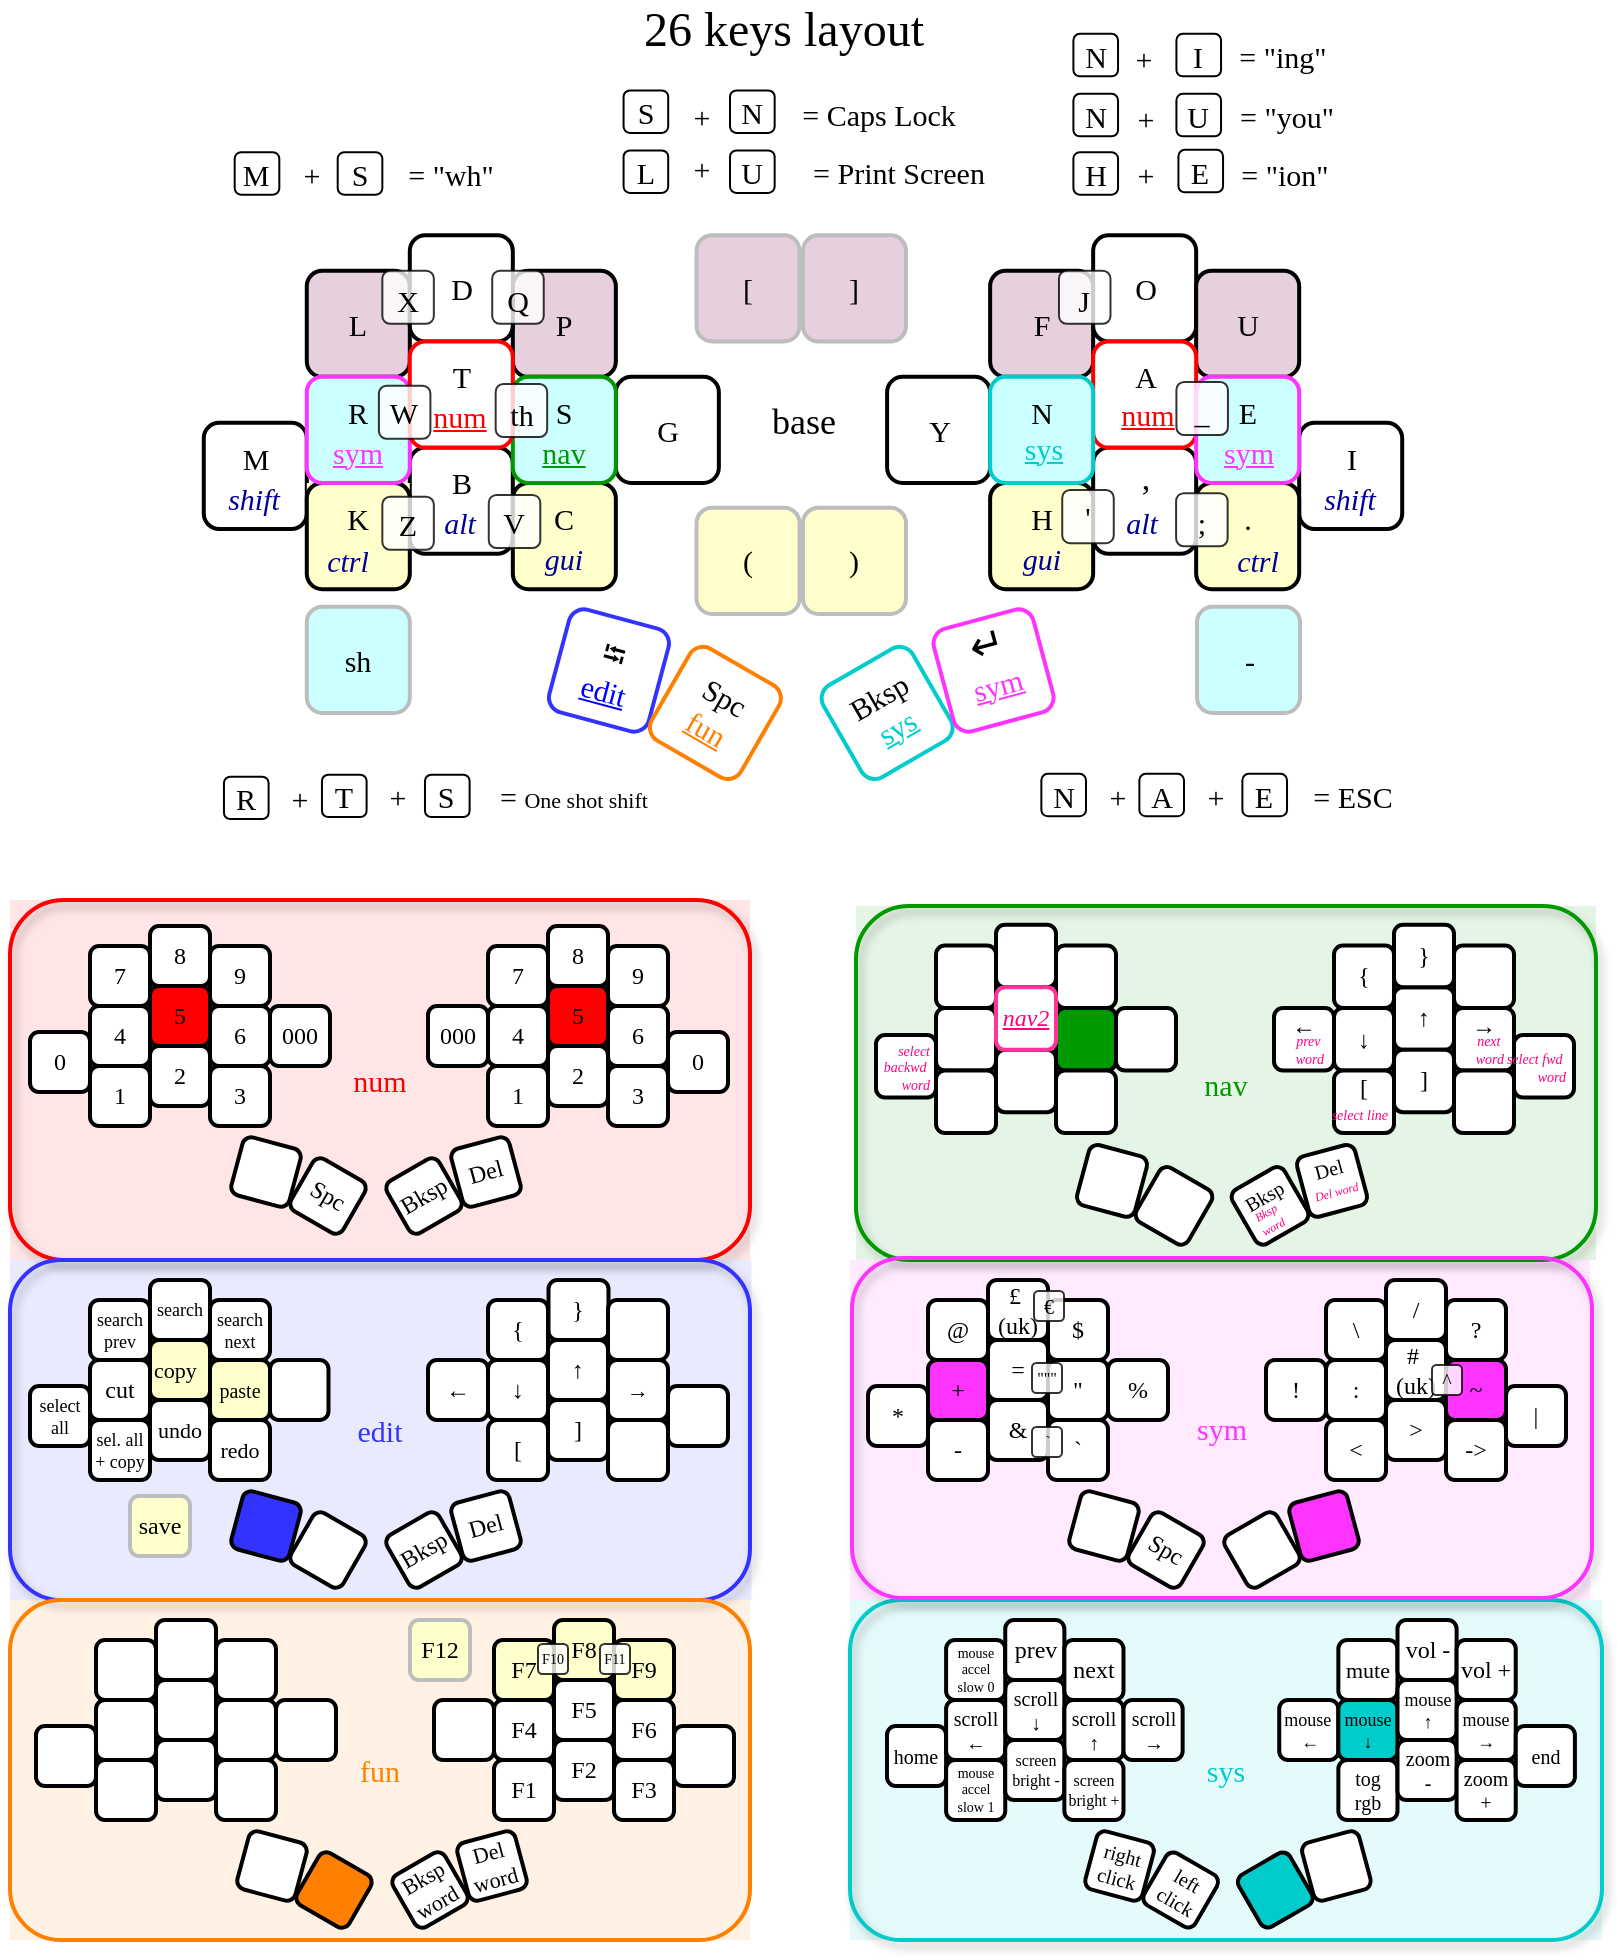 <mxfile version="26.0.4">
  <diagram name="Page-1" id="VxbZsfQ6vlXJQv2ikdC8">
    <mxGraphModel dx="824" dy="700" grid="1" gridSize="10" guides="1" tooltips="1" connect="1" arrows="1" fold="1" page="0" pageScale="1" pageWidth="827" pageHeight="1169" math="0" shadow="0">
      <root>
        <mxCell id="0" />
        <mxCell id="1" parent="0" />
        <mxCell id="_eD-Y539RmsAj1h9kYog-67" value="" style="group;fillColor=#3333FF;opacity=10;fontFamily=Comic Sans MS;fontStyle=0;container=0;" parent="1" vertex="1" connectable="0">
          <mxGeometry x="-210" y="280" width="370.74" height="170" as="geometry" />
        </mxCell>
        <mxCell id="_eD-Y539RmsAj1h9kYog-36" value="" style="group;verticalAlign=middle;fillColor=#009900;opacity=10;fontFamily=Comic Sans MS;fontStyle=0;" parent="1" vertex="1" connectable="0">
          <mxGeometry x="213" y="103" width="370" height="177" as="geometry" />
        </mxCell>
        <mxCell id="_eD-Y539RmsAj1h9kYog-34" value="&lt;font color=&quot;#009900&quot;&gt;nav&lt;/font&gt;" style="rounded=1;whiteSpace=wrap;html=1;fillColor=none;fontFamily=Comic Sans MS;fontSize=15;labelBorderColor=none;strokeWidth=2;glass=0;shadow=1;strokeColor=#009900;verticalAlign=middle;fontStyle=0;" parent="_eD-Y539RmsAj1h9kYog-36" vertex="1">
          <mxGeometry width="370" height="177" as="geometry" />
        </mxCell>
        <mxCell id="MceUDlZtOFOat2aFnNCN-43" value="" style="whiteSpace=wrap;glass=0;rounded=1;shadow=0;textShadow=0;fontSize=12;strokeWidth=2;perimeterSpacing=2;flipV=1;flipH=1;fontFamily=Comic Sans MS;fontStyle=0;" parent="_eD-Y539RmsAj1h9kYog-36" vertex="1">
          <mxGeometry x="10" y="64.553" width="30" height="31.235" as="geometry" />
        </mxCell>
        <mxCell id="MceUDlZtOFOat2aFnNCN-44" value="" style="whiteSpace=wrap;glass=0;rounded=1;shadow=0;textShadow=0;strokeWidth=2;perimeterSpacing=2;flipV=1;flipH=1;fontFamily=Comic Sans MS;fontStyle=0;fontSize=12;" parent="_eD-Y539RmsAj1h9kYog-36" vertex="1">
          <mxGeometry x="40" y="51.018" width="30" height="31.235" as="geometry" />
        </mxCell>
        <mxCell id="MceUDlZtOFOat2aFnNCN-45" value="" style="whiteSpace=wrap;glass=0;rounded=1;shadow=0;textShadow=0;strokeWidth=2;perimeterSpacing=2;flipV=1;flipH=1;fontFamily=Comic Sans MS;fontStyle=0;fontSize=12;" parent="_eD-Y539RmsAj1h9kYog-36" vertex="1">
          <mxGeometry x="40" y="82.253" width="30" height="31.235" as="geometry" />
        </mxCell>
        <mxCell id="MceUDlZtOFOat2aFnNCN-47" value="" style="whiteSpace=wrap;glass=0;rounded=1;shadow=0;textShadow=0;fontSize=12;strokeWidth=2;perimeterSpacing=2;flipV=1;flipH=1;fontFamily=Comic Sans MS;fontStyle=0;fillColor=#009900;" parent="_eD-Y539RmsAj1h9kYog-36" vertex="1">
          <mxGeometry x="100" y="51.018" width="30" height="31.235" as="geometry" />
        </mxCell>
        <mxCell id="MceUDlZtOFOat2aFnNCN-48" value="" style="whiteSpace=wrap;glass=0;rounded=1;shadow=0;textShadow=0;strokeWidth=2;perimeterSpacing=2;flipV=1;flipH=1;fontFamily=Comic Sans MS;fontStyle=0;fontSize=12;" parent="_eD-Y539RmsAj1h9kYog-36" vertex="1">
          <mxGeometry x="70" y="71.841" width="30" height="31.235" as="geometry" />
        </mxCell>
        <mxCell id="MceUDlZtOFOat2aFnNCN-49" value="" style="whiteSpace=wrap;glass=0;rounded=1;shadow=0;textShadow=0;strokeWidth=2;perimeterSpacing=2;flipV=1;flipH=1;fontFamily=Comic Sans MS;fontStyle=0;fontSize=12;" parent="_eD-Y539RmsAj1h9kYog-36" vertex="1">
          <mxGeometry x="100" y="82.253" width="30" height="31.235" as="geometry" />
        </mxCell>
        <mxCell id="MceUDlZtOFOat2aFnNCN-50" value="" style="whiteSpace=wrap;glass=0;rounded=1;shadow=0;textShadow=0;strokeWidth=2;perimeterSpacing=2;flipV=1;flipH=1;fontFamily=Comic Sans MS;fontStyle=0;fontSize=12;fillColor=#FFFFFF;" parent="_eD-Y539RmsAj1h9kYog-36" vertex="1">
          <mxGeometry x="40" y="19.782" width="30" height="31.235" as="geometry" />
        </mxCell>
        <mxCell id="MceUDlZtOFOat2aFnNCN-51" value="" style="whiteSpace=wrap;glass=0;rounded=1;shadow=0;textShadow=0;fontSize=12;strokeWidth=2;perimeterSpacing=2;flipV=1;flipH=1;fontFamily=Comic Sans MS;fontStyle=0;fillColor=#FFFFFF;" parent="_eD-Y539RmsAj1h9kYog-36" vertex="1">
          <mxGeometry x="70" y="9.371" width="30" height="31.235" as="geometry" />
        </mxCell>
        <mxCell id="MceUDlZtOFOat2aFnNCN-52" value="" style="whiteSpace=wrap;glass=0;rounded=1;shadow=0;textShadow=0;strokeWidth=2;perimeterSpacing=2;flipV=1;flipH=1;fontFamily=Comic Sans MS;fontStyle=0;fontSize=12;fillColor=#FFFFFF;" parent="_eD-Y539RmsAj1h9kYog-36" vertex="1">
          <mxGeometry x="100" y="19.782" width="30" height="31.235" as="geometry" />
        </mxCell>
        <mxCell id="MceUDlZtOFOat2aFnNCN-53" value="" style="whiteSpace=wrap;glass=0;rounded=1;shadow=0;textShadow=0;strokeWidth=2;perimeterSpacing=2;flipV=1;flipH=1;fontFamily=Comic Sans MS;fontStyle=0;" parent="_eD-Y539RmsAj1h9kYog-36" vertex="1">
          <mxGeometry x="130" y="51.018" width="30" height="31.235" as="geometry" />
        </mxCell>
        <mxCell id="MceUDlZtOFOat2aFnNCN-54" value="←&#xa;" style="whiteSpace=wrap;glass=0;rounded=1;shadow=0;textShadow=0;strokeWidth=2;perimeterSpacing=2;flipV=1;flipH=1;fontFamily=Comic Sans MS;fontStyle=0;fontSize=12;" parent="_eD-Y539RmsAj1h9kYog-36" vertex="1">
          <mxGeometry x="209" y="51.018" width="30" height="31.235" as="geometry" />
        </mxCell>
        <mxCell id="MceUDlZtOFOat2aFnNCN-55" value="↓" style="whiteSpace=wrap;glass=0;rounded=1;shadow=0;textShadow=0;strokeWidth=2;perimeterSpacing=2;flipV=1;flipH=1;fontFamily=Comic Sans MS;fontStyle=0;fontSize=12;" parent="_eD-Y539RmsAj1h9kYog-36" vertex="1">
          <mxGeometry x="239" y="51.018" width="30" height="31.235" as="geometry" />
        </mxCell>
        <mxCell id="MceUDlZtOFOat2aFnNCN-56" value="[&#xa;" style="whiteSpace=wrap;glass=0;rounded=1;shadow=0;textShadow=0;strokeWidth=2;perimeterSpacing=2;flipV=1;flipH=1;fontFamily=Comic Sans MS;fontStyle=0;fontSize=12;" parent="_eD-Y539RmsAj1h9kYog-36" vertex="1">
          <mxGeometry x="239" y="82.253" width="30" height="31.235" as="geometry" />
        </mxCell>
        <mxCell id="MceUDlZtOFOat2aFnNCN-57" value="{" style="whiteSpace=wrap;glass=0;rounded=1;shadow=0;textShadow=0;fontSize=12;strokeWidth=2;perimeterSpacing=2;flipV=1;flipH=1;fontFamily=Comic Sans MS;fontStyle=0;fillColor=#FFFFFF;" parent="_eD-Y539RmsAj1h9kYog-36" vertex="1">
          <mxGeometry x="239" y="19.782" width="30" height="31.235" as="geometry" />
        </mxCell>
        <mxCell id="MceUDlZtOFOat2aFnNCN-58" value="↑" style="whiteSpace=wrap;glass=0;rounded=1;shadow=0;textShadow=0;strokeWidth=2;perimeterSpacing=2;flipV=1;flipH=1;fontFamily=Comic Sans MS;fontStyle=0;fontSize=12;" parent="_eD-Y539RmsAj1h9kYog-36" vertex="1">
          <mxGeometry x="269" y="40.606" width="30" height="31.235" as="geometry" />
        </mxCell>
        <mxCell id="MceUDlZtOFOat2aFnNCN-59" value="]" style="whiteSpace=wrap;glass=0;rounded=1;shadow=0;textShadow=0;strokeWidth=2;perimeterSpacing=2;flipV=1;flipH=1;fontFamily=Comic Sans MS;fontStyle=0;fontSize=12;" parent="_eD-Y539RmsAj1h9kYog-36" vertex="1">
          <mxGeometry x="269" y="71.841" width="30" height="31.235" as="geometry" />
        </mxCell>
        <mxCell id="MceUDlZtOFOat2aFnNCN-60" value="}" style="whiteSpace=wrap;glass=0;rounded=1;shadow=0;textShadow=0;strokeWidth=2;perimeterSpacing=2;flipV=1;flipH=1;fontFamily=Comic Sans MS;fontStyle=0;fontSize=12;fillColor=#FFFFFF;" parent="_eD-Y539RmsAj1h9kYog-36" vertex="1">
          <mxGeometry x="269" y="9.371" width="30" height="31.235" as="geometry" />
        </mxCell>
        <mxCell id="MceUDlZtOFOat2aFnNCN-61" value="→&#xa;" style="whiteSpace=wrap;glass=0;rounded=1;shadow=0;textShadow=0;strokeWidth=2;perimeterSpacing=2;flipV=1;flipH=1;fontFamily=Comic Sans MS;fontStyle=0;fontSize=12;" parent="_eD-Y539RmsAj1h9kYog-36" vertex="1">
          <mxGeometry x="299" y="51.018" width="30" height="31.235" as="geometry" />
        </mxCell>
        <mxCell id="MceUDlZtOFOat2aFnNCN-62" value="" style="whiteSpace=wrap;glass=0;rounded=1;shadow=0;textShadow=0;strokeWidth=2;perimeterSpacing=2;flipV=1;flipH=1;fontFamily=Comic Sans MS;fontStyle=0;fontSize=12;" parent="_eD-Y539RmsAj1h9kYog-36" vertex="1">
          <mxGeometry x="299" y="82.253" width="30" height="31.235" as="geometry" />
        </mxCell>
        <mxCell id="MceUDlZtOFOat2aFnNCN-63" value="" style="whiteSpace=wrap;glass=0;rounded=1;shadow=0;textShadow=0;strokeWidth=2;perimeterSpacing=2;flipV=1;flipH=1;fontFamily=Comic Sans MS;fontStyle=0;fontSize=12;fillColor=#FFFFFF;" parent="_eD-Y539RmsAj1h9kYog-36" vertex="1">
          <mxGeometry x="299" y="19.782" width="30" height="31.235" as="geometry" />
        </mxCell>
        <mxCell id="MceUDlZtOFOat2aFnNCN-64" value="" style="whiteSpace=wrap;glass=0;rounded=1;shadow=0;textShadow=0;strokeWidth=2;perimeterSpacing=2;flipV=1;flipH=1;fontFamily=Comic Sans MS;fontStyle=0;fontSize=12;" parent="_eD-Y539RmsAj1h9kYog-36" vertex="1">
          <mxGeometry x="329" y="64.553" width="30" height="31.235" as="geometry" />
        </mxCell>
        <mxCell id="MceUDlZtOFOat2aFnNCN-65" value="" style="whiteSpace=wrap;glass=0;rounded=1;shadow=0;textShadow=0;rotation=15;direction=west;labelBackgroundColor=none;fillColor=#FFFFFF;strokeWidth=2;perimeterSpacing=2;flipV=1;flipH=1;fontFamily=Comic Sans MS;fontStyle=0;" parent="_eD-Y539RmsAj1h9kYog-36" vertex="1">
          <mxGeometry x="113" y="121.818" width="30" height="31.235" as="geometry" />
        </mxCell>
        <mxCell id="MceUDlZtOFOat2aFnNCN-66" value="" style="whiteSpace=wrap;glass=0;rounded=1;shadow=0;textShadow=0;rotation=30;direction=north;strokeWidth=2;perimeterSpacing=2;flipV=1;flipH=1;fontFamily=Comic Sans MS;fontStyle=0;fillColor=#FFFFFF;" parent="_eD-Y539RmsAj1h9kYog-36" vertex="1">
          <mxGeometry x="144" y="134.312" width="30" height="31.235" as="geometry" />
        </mxCell>
        <mxCell id="MceUDlZtOFOat2aFnNCN-67" value="Bksp&#xa;" style="whiteSpace=wrap;glass=0;rounded=1;shadow=0;textShadow=0;rotation=-30;direction=north;strokeWidth=2;perimeterSpacing=2;fontFamily=Comic Sans MS;fontStyle=0;fillColor=#FFFFFF;fontSize=10;fontColor=default;labelPosition=center;verticalLabelPosition=middle;align=center;verticalAlign=middle;" parent="_eD-Y539RmsAj1h9kYog-36" vertex="1">
          <mxGeometry x="192" y="134.312" width="30" height="31.235" as="geometry" />
        </mxCell>
        <mxCell id="MceUDlZtOFOat2aFnNCN-68" value="Del&#xa;" style="whiteSpace=wrap;glass=0;rounded=1;shadow=0;textShadow=0;rotation=-15;direction=west;strokeWidth=2;perimeterSpacing=2;flipV=1;flipH=1;fontFamily=Comic Sans MS;fontStyle=0;fillColor=#FFFFFF;fontSize=10;fontColor=default;" parent="_eD-Y539RmsAj1h9kYog-36" vertex="1">
          <mxGeometry x="223" y="121.818" width="30" height="31.235" as="geometry" />
        </mxCell>
        <mxCell id="MceUDlZtOFOat2aFnNCN-74" value="&amp;nbsp;prev&amp;nbsp;&lt;div style=&quot;font-size: 7px;&quot;&gt;word&lt;/div&gt;" style="text;html=1;align=right;verticalAlign=middle;whiteSpace=wrap;rounded=0;fontFamily=Comic Sans MS;fontSize=7;fontColor=#FF0080;fontStyle=2;" parent="_eD-Y539RmsAj1h9kYog-36" vertex="1">
          <mxGeometry x="200.75" y="66.635" width="35" height="10.412" as="geometry" />
        </mxCell>
        <mxCell id="MceUDlZtOFOat2aFnNCN-75" value="next&amp;nbsp;&lt;div style=&quot;font-size: 7px;&quot;&gt;word&lt;/div&gt;" style="text;html=1;align=right;verticalAlign=middle;whiteSpace=wrap;rounded=0;fontFamily=Comic Sans MS;fontSize=7;fontColor=#FF0080;fontStyle=2;" parent="_eD-Y539RmsAj1h9kYog-36" vertex="1">
          <mxGeometry x="290.75" y="66.635" width="35" height="10.412" as="geometry" />
        </mxCell>
        <mxCell id="y5Aq4KX8sx83EvKYHj2Y-2" value="Bksp word" style="text;html=1;align=right;verticalAlign=middle;whiteSpace=wrap;rounded=0;fontFamily=Comic Sans MS;fontSize=6;fontColor=#FF0080;fontStyle=2;rotation=-30;" parent="_eD-Y539RmsAj1h9kYog-36" vertex="1">
          <mxGeometry x="192.88" y="149" width="22.42" height="19.03" as="geometry" />
        </mxCell>
        <mxCell id="y5Aq4KX8sx83EvKYHj2Y-3" value="Del word" style="text;html=1;align=right;verticalAlign=middle;whiteSpace=wrap;rounded=0;fontFamily=Comic Sans MS;fontSize=6;fontColor=#FF0080;fontStyle=2;rotation=-15;" parent="_eD-Y539RmsAj1h9kYog-36" vertex="1">
          <mxGeometry x="219" y="138.476" width="35" height="10.412" as="geometry" />
        </mxCell>
        <mxCell id="13U9AAsY5U4Dex0GCyU9-1" value="select fwd&amp;nbsp;&lt;div&gt;word&lt;/div&gt;" style="text;html=1;align=right;verticalAlign=middle;whiteSpace=wrap;rounded=0;fontFamily=Comic Sans MS;fontSize=7;fontColor=#FF0080;fontStyle=2;" parent="_eD-Y539RmsAj1h9kYog-36" vertex="1">
          <mxGeometry x="322" y="75.845" width="35" height="10.412" as="geometry" />
        </mxCell>
        <mxCell id="13U9AAsY5U4Dex0GCyU9-2" value="select backwd&amp;nbsp;&lt;div&gt;word&lt;/div&gt;" style="text;html=1;align=right;verticalAlign=middle;whiteSpace=wrap;rounded=0;fontFamily=Comic Sans MS;fontSize=7;fontColor=#FF0080;fontStyle=2;" parent="_eD-Y539RmsAj1h9kYog-36" vertex="1">
          <mxGeometry x="4" y="75.845" width="35" height="10.412" as="geometry" />
        </mxCell>
        <mxCell id="MceUDlZtOFOat2aFnNCN-46" value="nav2" style="whiteSpace=wrap;glass=0;rounded=1;shadow=0;textShadow=0;strokeWidth=2;perimeterSpacing=2;flipV=1;flipH=1;fontFamily=Comic Sans MS;fontStyle=6;fontSize=12;fontColor=#FF0080;strokeColor=#FF3399;" parent="_eD-Y539RmsAj1h9kYog-36" vertex="1">
          <mxGeometry x="70" y="40.606" width="30" height="31.235" as="geometry" />
        </mxCell>
        <mxCell id="_eD-Y539RmsAj1h9kYog-43" value="" style="group;fillColor=#FF0000;opacity=10;fontFamily=Comic Sans MS;fontStyle=0;" parent="1" vertex="1" connectable="0">
          <mxGeometry x="-210" y="100" width="370" height="180" as="geometry" />
        </mxCell>
        <mxCell id="5RLpgv3sIOo74zPUsTbB-4" value="0" style="whiteSpace=wrap;glass=0;rounded=1;shadow=0;textShadow=0;fontSize=12;strokeWidth=2;perimeterSpacing=2;flipV=1;flipH=1;fontFamily=Comic Sans MS;fontStyle=0;" parent="_eD-Y539RmsAj1h9kYog-43" vertex="1">
          <mxGeometry x="10" y="66" width="30" height="30" as="geometry" />
        </mxCell>
        <mxCell id="5RLpgv3sIOo74zPUsTbB-5" value="4" style="whiteSpace=wrap;glass=0;rounded=1;shadow=0;textShadow=0;strokeWidth=2;perimeterSpacing=2;flipV=1;flipH=1;fontFamily=Comic Sans MS;fontStyle=0;fontSize=12;fillColor=#FFFFFF;" parent="_eD-Y539RmsAj1h9kYog-43" vertex="1">
          <mxGeometry x="40" y="53" width="30" height="30" as="geometry" />
        </mxCell>
        <mxCell id="5RLpgv3sIOo74zPUsTbB-6" value="1" style="whiteSpace=wrap;glass=0;rounded=1;shadow=0;textShadow=0;strokeWidth=2;perimeterSpacing=2;flipV=1;flipH=1;fontFamily=Comic Sans MS;fontStyle=0;fontSize=12;" parent="_eD-Y539RmsAj1h9kYog-43" vertex="1">
          <mxGeometry x="40" y="83" width="30" height="30" as="geometry" />
        </mxCell>
        <mxCell id="5RLpgv3sIOo74zPUsTbB-7" value="5" style="whiteSpace=wrap;glass=0;rounded=1;shadow=0;textShadow=0;strokeWidth=2;perimeterSpacing=2;flipV=1;flipH=1;fontFamily=Comic Sans MS;fontStyle=0;fontSize=12;fillColor=#FF0000;" parent="_eD-Y539RmsAj1h9kYog-43" vertex="1">
          <mxGeometry x="70" y="43" width="30" height="30" as="geometry" />
        </mxCell>
        <mxCell id="5RLpgv3sIOo74zPUsTbB-8" value="6" style="whiteSpace=wrap;glass=0;rounded=1;shadow=0;textShadow=0;fontSize=12;strokeWidth=2;perimeterSpacing=2;flipV=1;flipH=1;fontFamily=Comic Sans MS;fontStyle=0;" parent="_eD-Y539RmsAj1h9kYog-43" vertex="1">
          <mxGeometry x="100" y="53" width="30" height="30" as="geometry" />
        </mxCell>
        <mxCell id="5RLpgv3sIOo74zPUsTbB-9" value="2" style="whiteSpace=wrap;glass=0;rounded=1;shadow=0;textShadow=0;strokeWidth=2;perimeterSpacing=2;flipV=1;flipH=1;fontFamily=Comic Sans MS;fontStyle=0;fontSize=12;" parent="_eD-Y539RmsAj1h9kYog-43" vertex="1">
          <mxGeometry x="70" y="73" width="30" height="30" as="geometry" />
        </mxCell>
        <mxCell id="5RLpgv3sIOo74zPUsTbB-10" value="3" style="whiteSpace=wrap;glass=0;rounded=1;shadow=0;textShadow=0;strokeWidth=2;perimeterSpacing=2;flipV=1;flipH=1;fontFamily=Comic Sans MS;fontStyle=0;fontSize=12;" parent="_eD-Y539RmsAj1h9kYog-43" vertex="1">
          <mxGeometry x="100" y="83" width="30" height="30" as="geometry" />
        </mxCell>
        <mxCell id="5RLpgv3sIOo74zPUsTbB-11" value="7" style="whiteSpace=wrap;glass=0;rounded=1;shadow=0;textShadow=0;strokeWidth=2;perimeterSpacing=2;flipV=1;flipH=1;fontFamily=Comic Sans MS;fontStyle=0;fontSize=12;fillColor=#FFFFFF;" parent="_eD-Y539RmsAj1h9kYog-43" vertex="1">
          <mxGeometry x="40" y="23" width="30" height="30" as="geometry" />
        </mxCell>
        <mxCell id="5RLpgv3sIOo74zPUsTbB-12" value="8" style="whiteSpace=wrap;glass=0;rounded=1;shadow=0;textShadow=0;fontSize=12;strokeWidth=2;perimeterSpacing=2;flipV=1;flipH=1;fontFamily=Comic Sans MS;fontStyle=0;fillColor=#FFFFFF;" parent="_eD-Y539RmsAj1h9kYog-43" vertex="1">
          <mxGeometry x="70" y="13" width="30" height="30" as="geometry" />
        </mxCell>
        <mxCell id="5RLpgv3sIOo74zPUsTbB-13" value="9" style="whiteSpace=wrap;glass=0;rounded=1;shadow=0;textShadow=0;strokeWidth=2;perimeterSpacing=2;flipV=1;flipH=1;fontFamily=Comic Sans MS;fontStyle=0;fontSize=12;fillColor=#FFFFFF;" parent="_eD-Y539RmsAj1h9kYog-43" vertex="1">
          <mxGeometry x="100" y="23" width="30" height="30" as="geometry" />
        </mxCell>
        <mxCell id="5RLpgv3sIOo74zPUsTbB-14" value="000" style="whiteSpace=wrap;glass=0;rounded=1;shadow=0;textShadow=0;strokeWidth=2;perimeterSpacing=2;flipV=1;flipH=1;fontFamily=Comic Sans MS;fontStyle=0;" parent="_eD-Y539RmsAj1h9kYog-43" vertex="1">
          <mxGeometry x="130" y="53" width="30" height="30" as="geometry" />
        </mxCell>
        <mxCell id="5RLpgv3sIOo74zPUsTbB-15" value="000" style="whiteSpace=wrap;glass=0;rounded=1;shadow=0;textShadow=0;strokeWidth=2;perimeterSpacing=2;flipV=1;flipH=1;fontFamily=Comic Sans MS;fontStyle=0;fontSize=12;" parent="_eD-Y539RmsAj1h9kYog-43" vertex="1">
          <mxGeometry x="209" y="53" width="30" height="30" as="geometry" />
        </mxCell>
        <mxCell id="5RLpgv3sIOo74zPUsTbB-16" value="4" style="whiteSpace=wrap;glass=0;rounded=1;shadow=0;textShadow=0;strokeWidth=2;perimeterSpacing=2;flipV=1;flipH=1;fontFamily=Comic Sans MS;fontStyle=0;fontSize=12;" parent="_eD-Y539RmsAj1h9kYog-43" vertex="1">
          <mxGeometry x="239" y="53" width="30" height="30" as="geometry" />
        </mxCell>
        <mxCell id="5RLpgv3sIOo74zPUsTbB-17" value="1" style="whiteSpace=wrap;glass=0;rounded=1;shadow=0;textShadow=0;strokeWidth=2;perimeterSpacing=2;flipV=1;flipH=1;fontFamily=Comic Sans MS;fontStyle=0;fontSize=12;" parent="_eD-Y539RmsAj1h9kYog-43" vertex="1">
          <mxGeometry x="239" y="83" width="30" height="30" as="geometry" />
        </mxCell>
        <mxCell id="5RLpgv3sIOo74zPUsTbB-18" value="7" style="whiteSpace=wrap;glass=0;rounded=1;shadow=0;textShadow=0;fontSize=12;strokeWidth=2;perimeterSpacing=2;flipV=1;flipH=1;fontFamily=Comic Sans MS;fontStyle=0;" parent="_eD-Y539RmsAj1h9kYog-43" vertex="1">
          <mxGeometry x="239" y="23" width="30" height="30" as="geometry" />
        </mxCell>
        <mxCell id="5RLpgv3sIOo74zPUsTbB-19" value="5" style="whiteSpace=wrap;glass=0;rounded=1;shadow=0;textShadow=0;strokeWidth=2;perimeterSpacing=2;flipV=1;flipH=1;fontFamily=Comic Sans MS;fontStyle=0;fontSize=12;fillColor=#FF0000;" parent="_eD-Y539RmsAj1h9kYog-43" vertex="1">
          <mxGeometry x="269" y="43" width="30" height="30" as="geometry" />
        </mxCell>
        <mxCell id="5RLpgv3sIOo74zPUsTbB-21" value="8" style="whiteSpace=wrap;glass=0;rounded=1;shadow=0;textShadow=0;strokeWidth=2;perimeterSpacing=2;flipV=1;flipH=1;fontFamily=Comic Sans MS;fontStyle=0;fontSize=12;" parent="_eD-Y539RmsAj1h9kYog-43" vertex="1">
          <mxGeometry x="269" y="13" width="30" height="30" as="geometry" />
        </mxCell>
        <mxCell id="5RLpgv3sIOo74zPUsTbB-22" value="6" style="whiteSpace=wrap;glass=0;rounded=1;shadow=0;textShadow=0;strokeWidth=2;perimeterSpacing=2;flipV=1;flipH=1;fontFamily=Comic Sans MS;fontStyle=0;fontSize=12;" parent="_eD-Y539RmsAj1h9kYog-43" vertex="1">
          <mxGeometry x="299" y="53" width="30" height="30" as="geometry" />
        </mxCell>
        <mxCell id="5RLpgv3sIOo74zPUsTbB-23" value="3" style="whiteSpace=wrap;glass=0;rounded=1;shadow=0;textShadow=0;strokeWidth=2;perimeterSpacing=2;flipV=1;flipH=1;fontFamily=Comic Sans MS;fontStyle=0;fontSize=12;" parent="_eD-Y539RmsAj1h9kYog-43" vertex="1">
          <mxGeometry x="299" y="83" width="30" height="30" as="geometry" />
        </mxCell>
        <mxCell id="5RLpgv3sIOo74zPUsTbB-24" value="9" style="whiteSpace=wrap;glass=0;rounded=1;shadow=0;textShadow=0;strokeWidth=2;perimeterSpacing=2;flipV=1;flipH=1;fontFamily=Comic Sans MS;fontStyle=0;fontSize=12;" parent="_eD-Y539RmsAj1h9kYog-43" vertex="1">
          <mxGeometry x="299" y="23" width="30" height="30" as="geometry" />
        </mxCell>
        <mxCell id="5RLpgv3sIOo74zPUsTbB-25" value="0" style="whiteSpace=wrap;glass=0;rounded=1;shadow=0;textShadow=0;strokeWidth=2;perimeterSpacing=2;flipV=1;flipH=1;fontFamily=Comic Sans MS;fontStyle=0;fontSize=12;" parent="_eD-Y539RmsAj1h9kYog-43" vertex="1">
          <mxGeometry x="329" y="66" width="30" height="30" as="geometry" />
        </mxCell>
        <mxCell id="5RLpgv3sIOo74zPUsTbB-26" value="" style="whiteSpace=wrap;glass=0;rounded=1;shadow=0;textShadow=0;rotation=15;direction=west;labelBackgroundColor=none;fillColor=#FFFFFF;strokeWidth=2;perimeterSpacing=2;flipV=1;flipH=1;fontFamily=Comic Sans MS;fontStyle=0;" parent="_eD-Y539RmsAj1h9kYog-43" vertex="1">
          <mxGeometry x="113" y="121" width="30" height="30" as="geometry" />
        </mxCell>
        <mxCell id="5RLpgv3sIOo74zPUsTbB-27" value="Spc" style="whiteSpace=wrap;glass=0;rounded=1;shadow=0;textShadow=0;rotation=30;direction=north;strokeWidth=2;perimeterSpacing=2;flipV=1;flipH=1;fontFamily=Comic Sans MS;fontStyle=0;fillColor=#FFFFFF;" parent="_eD-Y539RmsAj1h9kYog-43" vertex="1">
          <mxGeometry x="144" y="133" width="30" height="30" as="geometry" />
        </mxCell>
        <mxCell id="5RLpgv3sIOo74zPUsTbB-28" value="Bksp" style="whiteSpace=wrap;glass=0;rounded=1;shadow=0;textShadow=0;rotation=-30;direction=north;strokeWidth=2;perimeterSpacing=2;fontFamily=Comic Sans MS;fontStyle=0;fillColor=#FFFFFF;fontSize=12;" parent="_eD-Y539RmsAj1h9kYog-43" vertex="1">
          <mxGeometry x="192" y="133" width="30" height="30" as="geometry" />
        </mxCell>
        <mxCell id="5RLpgv3sIOo74zPUsTbB-29" value="Del" style="whiteSpace=wrap;glass=0;rounded=1;shadow=0;textShadow=0;rotation=-15;direction=west;strokeWidth=2;perimeterSpacing=2;flipV=1;flipH=1;fontFamily=Comic Sans MS;fontStyle=0;fillColor=#FFFFFF;fontSize=12;" parent="_eD-Y539RmsAj1h9kYog-43" vertex="1">
          <mxGeometry x="223" y="121" width="30" height="30" as="geometry" />
        </mxCell>
        <mxCell id="y5Aq4KX8sx83EvKYHj2Y-280" value="" style="group" parent="_eD-Y539RmsAj1h9kYog-43" vertex="1" connectable="0">
          <mxGeometry width="370" height="180" as="geometry" />
        </mxCell>
        <mxCell id="5RLpgv3sIOo74zPUsTbB-20" value="2" style="whiteSpace=wrap;glass=0;rounded=1;shadow=0;textShadow=0;strokeWidth=2;perimeterSpacing=2;flipV=1;flipH=1;fontFamily=Comic Sans MS;fontStyle=0;fontSize=12;" parent="y5Aq4KX8sx83EvKYHj2Y-280" vertex="1">
          <mxGeometry x="269" y="73" width="30" height="30" as="geometry" />
        </mxCell>
        <mxCell id="y5Aq4KX8sx83EvKYHj2Y-281" value="" style="group" parent="y5Aq4KX8sx83EvKYHj2Y-280" vertex="1" connectable="0">
          <mxGeometry width="370" height="180" as="geometry" />
        </mxCell>
        <mxCell id="_eD-Y539RmsAj1h9kYog-41" value="&lt;font style=&quot;font-size: 15px;&quot; color=&quot;#ff0000&quot;&gt;num&lt;/font&gt;" style="rounded=1;whiteSpace=wrap;html=1;fillColor=none;strokeWidth=2;shadow=1;strokeColor=#FF0000;fontFamily=Comic Sans MS;fontStyle=0;" parent="y5Aq4KX8sx83EvKYHj2Y-281" vertex="1">
          <mxGeometry width="370" height="180" as="geometry" />
        </mxCell>
        <mxCell id="_eD-Y539RmsAj1h9kYog-57" value="" style="group;fillColor=#FF8000;opacity=10;fontFamily=Comic Sans MS;fontStyle=0;container=0;" parent="1" vertex="1" connectable="0">
          <mxGeometry x="-210" y="450" width="370" height="170" as="geometry" />
        </mxCell>
        <mxCell id="_eD-Y539RmsAj1h9kYog-68" value="" style="group;fillColor=#00CCCC;opacity=10;fontFamily=Comic Sans MS;fontStyle=0;" parent="1" vertex="1" connectable="0">
          <mxGeometry x="210" y="450" width="376" height="170" as="geometry" />
        </mxCell>
        <mxCell id="_eD-Y539RmsAj1h9kYog-62" value="&lt;font color=&quot;#00cccc&quot; style=&quot;font-size: 15px;&quot;&gt;sys&lt;/font&gt;" style="rounded=1;whiteSpace=wrap;html=1;fillColor=none;strokeWidth=2;shadow=1;strokeColor=#00CCCC;fontFamily=Comic Sans MS;fontStyle=0;" parent="_eD-Y539RmsAj1h9kYog-68" vertex="1">
          <mxGeometry width="376" height="170" as="geometry" />
        </mxCell>
        <mxCell id="_eD-Y539RmsAj1h9kYog-53" value="" style="group;fontFamily=Comic Sans MS;fontStyle=0;" parent="_eD-Y539RmsAj1h9kYog-68" vertex="1" connectable="0">
          <mxGeometry width="376" height="170" as="geometry" />
        </mxCell>
        <mxCell id="Ht8cUeteIGSEXaey3JQ4-106" value="home" style="whiteSpace=wrap;glass=0;rounded=1;shadow=0;textShadow=0;fontSize=10;strokeWidth=2;perimeterSpacing=2;flipV=1;flipH=1;fontFamily=Comic Sans MS;fontStyle=0;" parent="_eD-Y539RmsAj1h9kYog-53" vertex="1">
          <mxGeometry x="18.48" y="63" width="29.567" height="30" as="geometry" />
        </mxCell>
        <mxCell id="Ht8cUeteIGSEXaey3JQ4-108" value="scroll&#xa;←" style="whiteSpace=wrap;glass=0;rounded=1;shadow=0;textShadow=0;strokeWidth=2;perimeterSpacing=2;flipV=1;flipH=1;fontFamily=Comic Sans MS;fontStyle=0;fontSize=10;gradientColor=none;fillColor=#FFFFFF;" parent="_eD-Y539RmsAj1h9kYog-53" vertex="1">
          <mxGeometry x="48.047" y="50" width="29.567" height="30" as="geometry" />
        </mxCell>
        <mxCell id="Ht8cUeteIGSEXaey3JQ4-109" value="mouse accel slow 1" style="whiteSpace=wrap;glass=0;rounded=1;shadow=0;textShadow=0;strokeWidth=2;perimeterSpacing=2;flipV=1;flipH=1;fontFamily=Comic Sans MS;fontStyle=0;fontSize=7;" parent="_eD-Y539RmsAj1h9kYog-53" vertex="1">
          <mxGeometry x="48.047" y="80" width="29.567" height="30" as="geometry" />
        </mxCell>
        <mxCell id="Ht8cUeteIGSEXaey3JQ4-110" value="scroll&#xa;↓" style="whiteSpace=wrap;glass=0;rounded=1;shadow=0;textShadow=0;strokeWidth=2;perimeterSpacing=2;flipV=1;flipH=1;fontFamily=Comic Sans MS;fontStyle=0;fontSize=10;align=center;fillColor=#FFFFFF;gradientColor=none;gradientDirection=west;" parent="_eD-Y539RmsAj1h9kYog-53" vertex="1">
          <mxGeometry x="77.615" y="40" width="29.567" height="30" as="geometry" />
        </mxCell>
        <mxCell id="Ht8cUeteIGSEXaey3JQ4-111" value="scroll&#xa;↑" style="whiteSpace=wrap;glass=0;rounded=1;shadow=0;textShadow=0;fontSize=10;strokeWidth=2;perimeterSpacing=2;flipV=1;flipH=1;fontFamily=Comic Sans MS;fontStyle=0;align=center;fillColor=#FFFFFF;" parent="_eD-Y539RmsAj1h9kYog-53" vertex="1">
          <mxGeometry x="107.182" y="50" width="29.567" height="30" as="geometry" />
        </mxCell>
        <mxCell id="Ht8cUeteIGSEXaey3JQ4-112" value="screen bright -" style="whiteSpace=wrap;glass=0;rounded=1;shadow=0;textShadow=0;strokeWidth=2;perimeterSpacing=2;flipV=1;flipH=1;fontFamily=Comic Sans MS;fontStyle=0;fontSize=8;" parent="_eD-Y539RmsAj1h9kYog-53" vertex="1">
          <mxGeometry x="77.615" y="70" width="29.567" height="30" as="geometry" />
        </mxCell>
        <mxCell id="Ht8cUeteIGSEXaey3JQ4-113" value="screen bright +" style="whiteSpace=wrap;glass=0;rounded=1;shadow=0;textShadow=0;strokeWidth=2;perimeterSpacing=2;flipV=1;flipH=1;fontFamily=Comic Sans MS;fontStyle=0;fontSize=8;" parent="_eD-Y539RmsAj1h9kYog-53" vertex="1">
          <mxGeometry x="107.182" y="80" width="29.567" height="30" as="geometry" />
        </mxCell>
        <mxCell id="Ht8cUeteIGSEXaey3JQ4-114" value="mouse accel slow 0" style="whiteSpace=wrap;glass=0;rounded=1;shadow=0;textShadow=0;strokeWidth=2;perimeterSpacing=2;flipV=1;flipH=1;fontFamily=Comic Sans MS;fontStyle=0;fontSize=7;" parent="_eD-Y539RmsAj1h9kYog-53" vertex="1">
          <mxGeometry x="48.047" y="20" width="29.567" height="30" as="geometry" />
        </mxCell>
        <mxCell id="Ht8cUeteIGSEXaey3JQ4-115" value="prev" style="whiteSpace=wrap;glass=0;rounded=1;shadow=0;textShadow=0;fontSize=12;strokeWidth=2;perimeterSpacing=2;flipV=1;flipH=1;fontFamily=Comic Sans MS;fontStyle=0;" parent="_eD-Y539RmsAj1h9kYog-53" vertex="1">
          <mxGeometry x="77.615" y="10" width="29.567" height="30" as="geometry" />
        </mxCell>
        <mxCell id="Ht8cUeteIGSEXaey3JQ4-116" value="next" style="whiteSpace=wrap;glass=0;rounded=1;shadow=0;textShadow=0;strokeWidth=2;perimeterSpacing=2;flipV=1;flipH=1;fontFamily=Comic Sans MS;fontStyle=0;" parent="_eD-Y539RmsAj1h9kYog-53" vertex="1">
          <mxGeometry x="107.182" y="20" width="29.567" height="30" as="geometry" />
        </mxCell>
        <mxCell id="Ht8cUeteIGSEXaey3JQ4-117" value="scroll&#xa;→" style="whiteSpace=wrap;glass=0;rounded=1;shadow=0;textShadow=0;strokeWidth=2;perimeterSpacing=2;flipV=1;flipH=1;fontFamily=Comic Sans MS;fontStyle=0;fontSize=10;" parent="_eD-Y539RmsAj1h9kYog-53" vertex="1">
          <mxGeometry x="136.75" y="50" width="29.567" height="30" as="geometry" />
        </mxCell>
        <mxCell id="Ht8cUeteIGSEXaey3JQ4-119" value="mouse &#xa;←" style="whiteSpace=wrap;glass=0;rounded=1;shadow=0;textShadow=0;strokeWidth=2;perimeterSpacing=2;flipV=1;flipH=1;fontFamily=Comic Sans MS;fontStyle=0;fontSize=9;" parent="_eD-Y539RmsAj1h9kYog-53" vertex="1">
          <mxGeometry x="214.611" y="50" width="29.567" height="30" as="geometry" />
        </mxCell>
        <mxCell id="Ht8cUeteIGSEXaey3JQ4-121" value="mouse ↓" style="whiteSpace=wrap;glass=0;rounded=1;shadow=0;textShadow=0;strokeWidth=2;perimeterSpacing=2;flipV=1;flipH=1;fontFamily=Comic Sans MS;fontStyle=0;fontSize=9;align=center;fillColor=#00CCCC;" parent="_eD-Y539RmsAj1h9kYog-53" vertex="1">
          <mxGeometry x="244.178" y="50" width="29.567" height="30" as="geometry" />
        </mxCell>
        <mxCell id="Ht8cUeteIGSEXaey3JQ4-122" value="tog rgb" style="whiteSpace=wrap;glass=0;rounded=1;shadow=0;textShadow=0;strokeWidth=2;perimeterSpacing=2;flipV=1;flipH=1;fontFamily=Comic Sans MS;fontStyle=0;fontSize=10;" parent="_eD-Y539RmsAj1h9kYog-53" vertex="1">
          <mxGeometry x="244.178" y="80" width="29.567" height="30" as="geometry" />
        </mxCell>
        <mxCell id="Ht8cUeteIGSEXaey3JQ4-123" value="mute" style="whiteSpace=wrap;glass=0;rounded=1;shadow=0;textShadow=0;fontSize=11;strokeWidth=2;perimeterSpacing=2;flipV=1;flipH=1;fontFamily=Comic Sans MS;fontStyle=0;" parent="_eD-Y539RmsAj1h9kYog-53" vertex="1">
          <mxGeometry x="244.178" y="20" width="29.567" height="30" as="geometry" />
        </mxCell>
        <mxCell id="Ht8cUeteIGSEXaey3JQ4-124" value="mouse&#xa;↑" style="whiteSpace=wrap;glass=0;rounded=1;shadow=0;textShadow=0;strokeWidth=2;perimeterSpacing=2;flipV=1;flipH=1;fontFamily=Comic Sans MS;fontStyle=0;fontSize=9;align=center;fillColor=#FFFFFF;" parent="_eD-Y539RmsAj1h9kYog-53" vertex="1">
          <mxGeometry x="273.746" y="40" width="29.567" height="30" as="geometry" />
        </mxCell>
        <mxCell id="Ht8cUeteIGSEXaey3JQ4-125" value="zoom -" style="whiteSpace=wrap;glass=0;rounded=1;shadow=0;textShadow=0;strokeWidth=2;perimeterSpacing=2;flipV=1;flipH=1;fontFamily=Comic Sans MS;fontStyle=0;fontSize=10;" parent="_eD-Y539RmsAj1h9kYog-53" vertex="1">
          <mxGeometry x="273.746" y="70" width="29.567" height="30" as="geometry" />
        </mxCell>
        <mxCell id="Ht8cUeteIGSEXaey3JQ4-126" value="vol -" style="whiteSpace=wrap;glass=0;rounded=1;shadow=0;textShadow=0;strokeWidth=2;perimeterSpacing=2;flipV=1;flipH=1;fontFamily=Comic Sans MS;fontStyle=0;" parent="_eD-Y539RmsAj1h9kYog-53" vertex="1">
          <mxGeometry x="273.746" y="10" width="29.567" height="30" as="geometry" />
        </mxCell>
        <mxCell id="Ht8cUeteIGSEXaey3JQ4-127" value="mouse&#xa;→" style="whiteSpace=wrap;glass=0;rounded=1;shadow=0;textShadow=0;strokeWidth=2;perimeterSpacing=2;flipV=1;flipH=1;fontFamily=Comic Sans MS;fontStyle=0;fontSize=9;fillColor=#FFFFFF;" parent="_eD-Y539RmsAj1h9kYog-53" vertex="1">
          <mxGeometry x="303.313" y="50" width="29.567" height="30" as="geometry" />
        </mxCell>
        <mxCell id="Ht8cUeteIGSEXaey3JQ4-128" value="zoom +" style="whiteSpace=wrap;glass=0;rounded=1;shadow=0;textShadow=0;strokeWidth=2;perimeterSpacing=2;flipV=1;flipH=1;fontFamily=Comic Sans MS;fontStyle=0;fontSize=10;" parent="_eD-Y539RmsAj1h9kYog-53" vertex="1">
          <mxGeometry x="303.313" y="80" width="29.567" height="30" as="geometry" />
        </mxCell>
        <mxCell id="Ht8cUeteIGSEXaey3JQ4-129" value="vol +" style="whiteSpace=wrap;glass=0;rounded=1;shadow=0;textShadow=0;strokeWidth=2;perimeterSpacing=2;flipV=1;flipH=1;fontFamily=Comic Sans MS;fontStyle=0;" parent="_eD-Y539RmsAj1h9kYog-53" vertex="1">
          <mxGeometry x="303.313" y="20" width="29.567" height="30" as="geometry" />
        </mxCell>
        <mxCell id="Ht8cUeteIGSEXaey3JQ4-130" value="end" style="whiteSpace=wrap;glass=0;rounded=1;shadow=0;textShadow=0;strokeWidth=2;perimeterSpacing=2;flipV=1;flipH=1;fontFamily=Comic Sans MS;fontStyle=0;fontSize=10;" parent="_eD-Y539RmsAj1h9kYog-53" vertex="1">
          <mxGeometry x="332.881" y="63" width="29.567" height="30" as="geometry" />
        </mxCell>
        <mxCell id="Ht8cUeteIGSEXaey3JQ4-132" value="right&#xa;click" style="whiteSpace=wrap;glass=0;rounded=1;shadow=0;textShadow=0;rotation=15;direction=west;labelBackgroundColor=none;fillColor=#FFFFFF;strokeWidth=2;perimeterSpacing=2;flipV=1;flipH=1;fontFamily=Comic Sans MS;fontStyle=0;fontSize=10;" parent="_eD-Y539RmsAj1h9kYog-53" vertex="1">
          <mxGeometry x="119.995" y="118" width="29.567" height="30" as="geometry" />
        </mxCell>
        <mxCell id="Ht8cUeteIGSEXaey3JQ4-133" value="left click" style="whiteSpace=wrap;glass=0;rounded=1;shadow=0;textShadow=0;rotation=30;direction=north;strokeWidth=2;perimeterSpacing=2;flipV=1;flipH=1;fontFamily=Comic Sans MS;fontStyle=0;fontSize=10;" parent="_eD-Y539RmsAj1h9kYog-53" vertex="1">
          <mxGeometry x="150.548" y="130" width="29.567" height="30" as="geometry" />
        </mxCell>
        <mxCell id="Ht8cUeteIGSEXaey3JQ4-134" value="" style="whiteSpace=wrap;glass=0;rounded=1;shadow=0;textShadow=0;rotation=-30;direction=north;strokeWidth=2;perimeterSpacing=2;fontFamily=Comic Sans MS;fontStyle=0;fillColor=#00CCCC;" parent="_eD-Y539RmsAj1h9kYog-53" vertex="1">
          <mxGeometry x="197.856" y="130" width="29.567" height="30" as="geometry" />
        </mxCell>
        <mxCell id="Ht8cUeteIGSEXaey3JQ4-135" value="" style="whiteSpace=wrap;glass=0;rounded=1;shadow=0;textShadow=0;rotation=-15;direction=west;strokeWidth=2;perimeterSpacing=2;flipV=1;flipH=1;fontFamily=Comic Sans MS;fontStyle=0;fillColor=#FFFFFF;" parent="_eD-Y539RmsAj1h9kYog-53" vertex="1">
          <mxGeometry x="228.409" y="118" width="29.567" height="30" as="geometry" />
        </mxCell>
        <mxCell id="_eD-Y539RmsAj1h9kYog-69" value="&lt;font&gt;26 keys layout&lt;/font&gt;" style="text;html=1;align=center;verticalAlign=middle;whiteSpace=wrap;rounded=0;fontFamily=Comic Sans MS;fontStyle=0;fontSize=24;" parent="1" vertex="1">
          <mxGeometry x="67" y="-350" width="220" height="30" as="geometry" />
        </mxCell>
        <mxCell id="y5Aq4KX8sx83EvKYHj2Y-160" style="edgeStyle=orthogonalEdgeStyle;rounded=0;orthogonalLoop=1;jettySize=auto;html=1;exitX=0;exitY=0.5;exitDx=0;exitDy=0;entryX=1;entryY=0.75;entryDx=0;entryDy=0;strokeColor=none;curved=1;fontFamily=Comic Sans MS;fontStyle=0;fontSize=15;" parent="1" target="y5Aq4KX8sx83EvKYHj2Y-104" edge="1">
          <mxGeometry relative="1" as="geometry">
            <mxPoint x="17.75" y="-221.5" as="sourcePoint" />
          </mxGeometry>
        </mxCell>
        <mxCell id="y5Aq4KX8sx83EvKYHj2Y-274" value="" style="group;fontSize=13;fontFamily=Comic Sans MS;" parent="1" vertex="1" connectable="0">
          <mxGeometry x="-132" y="-319" width="646" height="405.07" as="geometry" />
        </mxCell>
        <mxCell id="y5Aq4KX8sx83EvKYHj2Y-94" value="" style="group;fontSize=15;rounded=0;glass=0;shadow=0;fontFamily=Comic Sans MS;fontStyle=0;" parent="y5Aq4KX8sx83EvKYHj2Y-274" vertex="1" connectable="0">
          <mxGeometry x="439.967" width="199.165" height="53.066" as="geometry" />
        </mxCell>
        <mxCell id="y5Aq4KX8sx83EvKYHj2Y-95" value="" style="group;fontSize=15;" parent="y5Aq4KX8sx83EvKYHj2Y-94" vertex="1" connectable="0">
          <mxGeometry x="24.037" width="135.639" height="54.835" as="geometry" />
        </mxCell>
        <mxCell id="y5Aq4KX8sx83EvKYHj2Y-96" value="+" style="text;html=1;align=center;verticalAlign=middle;whiteSpace=wrap;rounded=0;fontFamily=Comic Sans MS;fontStyle=0;fontSize=15;" parent="y5Aq4KX8sx83EvKYHj2Y-95" vertex="1">
          <mxGeometry y="1.769" width="51.508" height="53.066" as="geometry" />
        </mxCell>
        <mxCell id="y5Aq4KX8sx83EvKYHj2Y-97" value="U" style="whiteSpace=wrap;glass=0;rounded=1;shadow=0;textShadow=0;strokeWidth=1;perimeterSpacing=2;flipV=1;flipH=1;fontFamily=Comic Sans MS;fontStyle=0;fontSize=15;" parent="y5Aq4KX8sx83EvKYHj2Y-95" vertex="1">
          <mxGeometry x="41.207" y="15.92" width="22.32" height="21.226" as="geometry" />
        </mxCell>
        <mxCell id="y5Aq4KX8sx83EvKYHj2Y-98" value="= &lt;span&gt;&quot;you&quot;&lt;/span&gt;" style="text;html=1;align=center;verticalAlign=middle;whiteSpace=wrap;rounded=0;fontFamily=Comic Sans MS;fontStyle=0;fontSize=15;" parent="y5Aq4KX8sx83EvKYHj2Y-95" vertex="1">
          <mxGeometry x="58.376" width="77.262" height="53.066" as="geometry" />
        </mxCell>
        <mxCell id="y5Aq4KX8sx83EvKYHj2Y-99" value="= &lt;span&gt;Print Screen&lt;/span&gt;" style="text;html=1;align=center;verticalAlign=middle;whiteSpace=wrap;rounded=0;fontFamily=Comic Sans MS;fontStyle=0;fontSize=15;" parent="y5Aq4KX8sx83EvKYHj2Y-274" vertex="1">
          <mxGeometry x="304.429" y="28.043" width="125.337" height="53.066" as="geometry" />
        </mxCell>
        <mxCell id="y5Aq4KX8sx83EvKYHj2Y-100" value="B&#xa;" style="whiteSpace=wrap;glass=0;rounded=1;shadow=0;textShadow=0;strokeWidth=2;perimeterSpacing=2;flipV=1;flipH=1;fontFamily=Comic Sans MS;fontStyle=0;fillColor=#FFFFFF;fontSize=15;" parent="y5Aq4KX8sx83EvKYHj2Y-274" vertex="1">
          <mxGeometry x="121.903" y="192.807" width="51.508" height="53.066" as="geometry" />
        </mxCell>
        <mxCell id="y5Aq4KX8sx83EvKYHj2Y-101" value="G" style="whiteSpace=wrap;glass=0;rounded=1;shadow=0;textShadow=0;strokeWidth=2;perimeterSpacing=2;flipV=1;flipH=1;fillColor=#FFFFFF;fontFamily=Comic Sans MS;fontStyle=0;fontSize=15;" parent="y5Aq4KX8sx83EvKYHj2Y-274" vertex="1">
          <mxGeometry x="224.92" y="157.429" width="51.508" height="53.066" as="geometry" />
        </mxCell>
        <mxCell id="y5Aq4KX8sx83EvKYHj2Y-102" value="C&#xa;" style="whiteSpace=wrap;glass=0;rounded=1;shadow=0;textShadow=0;strokeWidth=2;perimeterSpacing=2;flipV=1;flipH=1;fillColor=#FFFFCC;fontFamily=Comic Sans MS;fontStyle=0;gradientColor=none;gradientDirection=east;direction=south;fontSize=15;" parent="y5Aq4KX8sx83EvKYHj2Y-274" vertex="1">
          <mxGeometry x="173.411" y="210.495" width="51.508" height="53.066" as="geometry" />
        </mxCell>
        <mxCell id="y5Aq4KX8sx83EvKYHj2Y-103" value="P" style="whiteSpace=wrap;glass=0;rounded=1;shadow=0;textShadow=0;strokeWidth=2;perimeterSpacing=2;flipV=1;flipH=1;fillColor=#E6D0DE;fontFamily=Comic Sans MS;fontStyle=0;fontSize=15;" parent="y5Aq4KX8sx83EvKYHj2Y-274" vertex="1">
          <mxGeometry x="173.411" y="104.363" width="51.508" height="53.066" as="geometry" />
        </mxCell>
        <mxCell id="y5Aq4KX8sx83EvKYHj2Y-104" value="S&#xa;" style="whiteSpace=wrap;glass=0;rounded=1;shadow=0;textShadow=0;strokeWidth=2;perimeterSpacing=2;flipV=1;flipH=1;fillColor=#CCFFFF;fontFamily=Comic Sans MS;fontStyle=0;strokeColor=#009900;fontSize=15;" parent="y5Aq4KX8sx83EvKYHj2Y-274" vertex="1">
          <mxGeometry x="173.411" y="157.429" width="51.508" height="53.066" as="geometry" />
        </mxCell>
        <mxCell id="y5Aq4KX8sx83EvKYHj2Y-106" value="I&#xa;" style="whiteSpace=wrap;glass=0;rounded=1;shadow=0;textShadow=0;strokeWidth=2;perimeterSpacing=2;flipV=1;flipH=1;fontFamily=Comic Sans MS;fontStyle=0;fillColor=#FFFFFF;fontSize=15;" parent="y5Aq4KX8sx83EvKYHj2Y-274" vertex="1">
          <mxGeometry x="566.591" y="180.425" width="51.508" height="53.066" as="geometry" />
        </mxCell>
        <mxCell id="y5Aq4KX8sx83EvKYHj2Y-107" value="" style="group;fontFamily=Comic Sans MS;fontStyle=0;fillColor=#FFFFFF;fontSize=15;" parent="y5Aq4KX8sx83EvKYHj2Y-274" vertex="1" connectable="0">
          <mxGeometry x="18.886" y="180.425" width="51.508" height="53.066" as="geometry" />
        </mxCell>
        <mxCell id="y5Aq4KX8sx83EvKYHj2Y-108" value="M&#xa;" style="whiteSpace=wrap;glass=0;rounded=1;shadow=0;textShadow=0;strokeWidth=2;perimeterSpacing=2;flipV=1;flipH=1;fillColor=#FFFFFF;fontFamily=Comic Sans MS;fontStyle=0;fontSize=15;" parent="y5Aq4KX8sx83EvKYHj2Y-107" vertex="1">
          <mxGeometry width="51.508" height="53.066" as="geometry" />
        </mxCell>
        <mxCell id="y5Aq4KX8sx83EvKYHj2Y-109" value="&lt;i&gt;shift&lt;/i&gt;" style="text;html=1;align=center;verticalAlign=middle;whiteSpace=wrap;rounded=0;fontFamily=Comic Sans MS;fontSize=15;fontColor=#000099;fontStyle=0;" parent="y5Aq4KX8sx83EvKYHj2Y-107" vertex="1">
          <mxGeometry x="8.585" y="28.302" width="34.339" height="17.689" as="geometry" />
        </mxCell>
        <mxCell id="y5Aq4KX8sx83EvKYHj2Y-110" value="L" style="whiteSpace=wrap;glass=0;rounded=1;shadow=0;textShadow=0;strokeWidth=2;perimeterSpacing=2;flipV=1;flipH=1;fillColor=#E6D0DE;fontFamily=Comic Sans MS;fontStyle=0;fontSize=15;" parent="y5Aq4KX8sx83EvKYHj2Y-274" vertex="1">
          <mxGeometry x="70.395" y="104.363" width="51.508" height="53.066" as="geometry" />
        </mxCell>
        <mxCell id="y5Aq4KX8sx83EvKYHj2Y-111" value="D" style="whiteSpace=wrap;glass=0;rounded=1;shadow=0;textShadow=0;strokeWidth=2;perimeterSpacing=2;fontFamily=Comic Sans MS;fontStyle=0;fontSize=15;" parent="y5Aq4KX8sx83EvKYHj2Y-274" vertex="1">
          <mxGeometry x="121.903" y="86.675" width="51.508" height="53.066" as="geometry" />
        </mxCell>
        <mxCell id="y5Aq4KX8sx83EvKYHj2Y-112" value="F" style="whiteSpace=wrap;glass=0;rounded=1;shadow=0;textShadow=0;strokeWidth=2;perimeterSpacing=2;flipV=1;flipH=1;fillColor=#E6D0DE;fontFamily=Comic Sans MS;fontStyle=0;fontSize=15;" parent="y5Aq4KX8sx83EvKYHj2Y-274" vertex="1">
          <mxGeometry x="412.066" y="104.363" width="51.508" height="53.066" as="geometry" />
        </mxCell>
        <mxCell id="y5Aq4KX8sx83EvKYHj2Y-113" value="O" style="whiteSpace=wrap;glass=0;rounded=1;shadow=0;textShadow=0;strokeWidth=2;perimeterSpacing=2;flipV=1;flipH=1;fontFamily=Comic Sans MS;fontStyle=0;fontSize=15;" parent="y5Aq4KX8sx83EvKYHj2Y-274" vertex="1">
          <mxGeometry x="463.575" y="86.675" width="51.508" height="53.066" as="geometry" />
        </mxCell>
        <mxCell id="y5Aq4KX8sx83EvKYHj2Y-114" value="U" style="whiteSpace=wrap;glass=0;rounded=1;shadow=0;textShadow=0;strokeWidth=2;perimeterSpacing=2;flipV=1;flipH=1;fillColor=#E6D0DE;fontFamily=Comic Sans MS;fontStyle=0;fontSize=15;" parent="y5Aq4KX8sx83EvKYHj2Y-274" vertex="1">
          <mxGeometry x="515.083" y="104.363" width="51.508" height="53.066" as="geometry" />
        </mxCell>
        <mxCell id="y5Aq4KX8sx83EvKYHj2Y-115" value="" style="group;fontFamily=Comic Sans MS;fontStyle=0;fillColor=#FFFFCC;fontSize=15;" parent="y5Aq4KX8sx83EvKYHj2Y-274" vertex="1" connectable="0">
          <mxGeometry x="70.395" y="210.495" width="51.508" height="53.066" as="geometry" />
        </mxCell>
        <mxCell id="y5Aq4KX8sx83EvKYHj2Y-116" value="K&#xa;" style="whiteSpace=wrap;glass=0;rounded=1;shadow=0;textShadow=0;strokeWidth=2;perimeterSpacing=2;flipV=1;flipH=1;fillColor=#FFFFCC;fontFamily=Comic Sans MS;fontStyle=0;align=center;fontSize=15;" parent="y5Aq4KX8sx83EvKYHj2Y-115" vertex="1">
          <mxGeometry width="51.508" height="53.066" as="geometry" />
        </mxCell>
        <mxCell id="y5Aq4KX8sx83EvKYHj2Y-117" value="&lt;i&gt;ctrl&lt;/i&gt;" style="text;html=1;align=center;verticalAlign=middle;whiteSpace=wrap;rounded=0;fontFamily=Comic Sans MS;fontSize=15;fontColor=#000099;fontStyle=0;" parent="y5Aq4KX8sx83EvKYHj2Y-115" vertex="1">
          <mxGeometry x="3.434" y="30.071" width="34.339" height="17.689" as="geometry" />
        </mxCell>
        <mxCell id="y5Aq4KX8sx83EvKYHj2Y-118" value="R&#xa;" style="whiteSpace=wrap;glass=0;rounded=1;shadow=0;textShadow=0;strokeWidth=2;perimeterSpacing=2;flipV=1;flipH=1;fillColor=#CCFFFF;fontFamily=Comic Sans MS;fontStyle=0;strokeColor=#FF33FF;fontSize=15;" parent="y5Aq4KX8sx83EvKYHj2Y-274" vertex="1">
          <mxGeometry x="70.395" y="157.429" width="51.508" height="53.066" as="geometry" />
        </mxCell>
        <mxCell id="y5Aq4KX8sx83EvKYHj2Y-119" value="T&#xa;" style="whiteSpace=wrap;glass=0;rounded=1;shadow=0;textShadow=0;strokeWidth=2;perimeterSpacing=2;flipV=1;flipH=1;fontFamily=Comic Sans MS;fontStyle=0;strokeColor=#FF0000;fillColor=#FFFFFF;fontSize=15;" parent="y5Aq4KX8sx83EvKYHj2Y-274" vertex="1">
          <mxGeometry x="121.903" y="139.741" width="51.508" height="53.066" as="geometry" />
        </mxCell>
        <mxCell id="y5Aq4KX8sx83EvKYHj2Y-120" value="Y" style="whiteSpace=wrap;glass=0;rounded=1;shadow=0;textShadow=0;strokeWidth=2;perimeterSpacing=2;flipV=1;flipH=1;fillColor=#FFFFFF;fontFamily=Comic Sans MS;fontStyle=0;fontSize=15;" parent="y5Aq4KX8sx83EvKYHj2Y-274" vertex="1">
          <mxGeometry x="360.558" y="157.429" width="51.508" height="53.066" as="geometry" />
        </mxCell>
        <mxCell id="y5Aq4KX8sx83EvKYHj2Y-121" value="H&#xa;" style="whiteSpace=wrap;glass=0;rounded=1;shadow=0;textShadow=0;strokeWidth=2;perimeterSpacing=2;flipV=1;flipH=1;fillColor=#FFFFCC;fontFamily=Comic Sans MS;fontStyle=0;gradientColor=none;gradientDirection=south;fontSize=15;" parent="y5Aq4KX8sx83EvKYHj2Y-274" vertex="1">
          <mxGeometry x="412.066" y="210.495" width="51.508" height="53.066" as="geometry" />
        </mxCell>
        <mxCell id="y5Aq4KX8sx83EvKYHj2Y-123" value=",&#xa;" style="whiteSpace=wrap;glass=0;rounded=1;shadow=0;textShadow=0;strokeWidth=2;perimeterSpacing=2;flipV=1;flipH=1;fontFamily=Comic Sans MS;fontStyle=0;fillColor=#FFFFFF;fontSize=17;" parent="y5Aq4KX8sx83EvKYHj2Y-274" vertex="1">
          <mxGeometry x="463.575" y="192.807" width="51.508" height="53.066" as="geometry" />
        </mxCell>
        <mxCell id="y5Aq4KX8sx83EvKYHj2Y-124" value="A&#xa;" style="whiteSpace=wrap;glass=0;rounded=1;shadow=0;textShadow=0;strokeWidth=2;perimeterSpacing=2;flipV=1;flipH=1;fontFamily=Comic Sans MS;fontStyle=0;strokeColor=#FF0000;fillColor=#FFFFFF;fontSize=15;" parent="y5Aq4KX8sx83EvKYHj2Y-274" vertex="1">
          <mxGeometry x="463.575" y="139.741" width="51.508" height="53.066" as="geometry" />
        </mxCell>
        <mxCell id="y5Aq4KX8sx83EvKYHj2Y-125" value=".&#xa;" style="whiteSpace=wrap;glass=0;rounded=1;shadow=0;textShadow=0;strokeWidth=2;perimeterSpacing=2;flipV=1;flipH=1;fillColor=#FFFFCC;fontFamily=Comic Sans MS;fontStyle=0;fontSize=15;" parent="y5Aq4KX8sx83EvKYHj2Y-274" vertex="1">
          <mxGeometry x="515.083" y="210.495" width="51.508" height="53.066" as="geometry" />
        </mxCell>
        <mxCell id="y5Aq4KX8sx83EvKYHj2Y-126" value="E&#xa;" style="whiteSpace=wrap;glass=0;rounded=1;shadow=0;textShadow=0;strokeWidth=2;perimeterSpacing=2;flipV=1;flipH=1;fillColor=#CCFFFF;fontFamily=Comic Sans MS;fontStyle=0;strokeColor=#FF33FF;fontSize=15;" parent="y5Aq4KX8sx83EvKYHj2Y-274" vertex="1">
          <mxGeometry x="515.083" y="157.429" width="51.508" height="53.066" as="geometry" />
        </mxCell>
        <mxCell id="y5Aq4KX8sx83EvKYHj2Y-127" value="⭾&#xa;" style="whiteSpace=wrap;glass=0;rounded=1;shadow=0;textShadow=0;rotation=15;direction=west;strokeWidth=2;perimeterSpacing=2;flipV=1;flipH=1;fontFamily=Comic Sans MS;fontStyle=0;fontColor=default;strokeColor=#3333FF;fontSize=15;" parent="y5Aq4KX8sx83EvKYHj2Y-274" vertex="1">
          <mxGeometry x="195.732" y="277.712" width="51.508" height="53.066" as="geometry" />
        </mxCell>
        <mxCell id="y5Aq4KX8sx83EvKYHj2Y-128" value="Spc&#xa;" style="whiteSpace=wrap;glass=0;rounded=1;shadow=0;textShadow=0;rotation=30;direction=north;strokeWidth=2;perimeterSpacing=2;flipV=1;flipH=1;fontFamily=Comic Sans MS;fontStyle=0;strokeColor=#FF8000;fontSize=15;" parent="y5Aq4KX8sx83EvKYHj2Y-274" vertex="1">
          <mxGeometry x="248.957" y="298.939" width="51.508" height="53.066" as="geometry" />
        </mxCell>
        <mxCell id="y5Aq4KX8sx83EvKYHj2Y-129" value="Bksp&#xa;" style="whiteSpace=wrap;glass=0;rounded=1;shadow=0;textShadow=0;rotation=-30;direction=north;strokeWidth=2;perimeterSpacing=2;flipV=1;flipH=1;fontFamily=Comic Sans MS;fontStyle=0;strokeColor=#00CCCC;fontSize=15;" parent="y5Aq4KX8sx83EvKYHj2Y-274" vertex="1">
          <mxGeometry x="334.804" y="298.939" width="51.508" height="53.066" as="geometry" />
        </mxCell>
        <mxCell id="y5Aq4KX8sx83EvKYHj2Y-130" value="↵&#xa;" style="whiteSpace=wrap;glass=0;rounded=1;shadow=0;textShadow=0;rotation=-15;direction=west;strokeWidth=2;perimeterSpacing=2;flipV=1;flipH=1;fontFamily=Comic Sans MS;fontStyle=0;fontSize=21;strokeColor=#FF33FF;" parent="y5Aq4KX8sx83EvKYHj2Y-274" vertex="1">
          <mxGeometry x="388.029" y="277.712" width="51.508" height="53.066" as="geometry" />
        </mxCell>
        <mxCell id="y5Aq4KX8sx83EvKYHj2Y-131" value="X" style="glass=0;rounded=1;shadow=0;textShadow=0;strokeWidth=1;perimeterSpacing=0;flipV=1;flipH=1;fontSize=15;opacity=80;fillColor=#FFFFFF;verticalAlign=bottom;fontFamily=Comic Sans MS;fontStyle=0;strokeColor=#000000;labelBackgroundColor=none;labelBorderColor=none;whiteSpace=wrap;" parent="y5Aq4KX8sx83EvKYHj2Y-274" vertex="1">
          <mxGeometry x="108.167" y="104.363" width="25.754" height="26.533" as="geometry" />
        </mxCell>
        <mxCell id="y5Aq4KX8sx83EvKYHj2Y-132" value="Z" style="glass=0;rounded=1;shadow=0;textShadow=0;strokeWidth=1;perimeterSpacing=0;flipV=1;flipH=1;fontSize=15;opacity=80;fillColor=#FFFFFF;verticalAlign=middle;fontFamily=Comic Sans MS;fontStyle=0;strokeColor=#000000;labelBackgroundColor=none;labelBorderColor=none;whiteSpace=wrap;align=center;fontColor=default;" parent="y5Aq4KX8sx83EvKYHj2Y-274" vertex="1">
          <mxGeometry x="108.167" y="217.34" width="25.754" height="26.533" as="geometry" />
        </mxCell>
        <mxCell id="y5Aq4KX8sx83EvKYHj2Y-133" value=";" style="glass=0;rounded=1;shadow=0;textShadow=0;strokeWidth=1;perimeterSpacing=0;flipV=1;flipH=1;fontSize=15;opacity=80;fillColor=#FFFFFF;verticalAlign=bottom;fontFamily=Comic Sans MS;fontStyle=0;strokeColor=#000000;labelBackgroundColor=none;labelBorderColor=none;whiteSpace=wrap;align=center;fontColor=default;" parent="y5Aq4KX8sx83EvKYHj2Y-274" vertex="1">
          <mxGeometry x="505.064" y="215.571" width="25.754" height="26.533" as="geometry" />
        </mxCell>
        <mxCell id="y5Aq4KX8sx83EvKYHj2Y-134" value="V" style="glass=0;rounded=1;shadow=0;textShadow=0;strokeWidth=1;perimeterSpacing=0;flipV=1;flipH=1;fontSize=15;opacity=80;fillColor=#FFFFFF;verticalAlign=middle;fontFamily=Comic Sans MS;fontStyle=0;strokeColor=#000000;labelBackgroundColor=none;labelBorderColor=none;whiteSpace=wrap;align=center;fontColor=default;" parent="y5Aq4KX8sx83EvKYHj2Y-274" vertex="1">
          <mxGeometry x="161.393" y="216.455" width="25.754" height="26.533" as="geometry" />
        </mxCell>
        <mxCell id="y5Aq4KX8sx83EvKYHj2Y-136" value="&lt;i&gt;alt&lt;/i&gt;" style="text;html=1;align=center;verticalAlign=middle;whiteSpace=wrap;rounded=0;fontFamily=Comic Sans MS;fontSize=15;fontColor=#000099;fontStyle=0;" parent="y5Aq4KX8sx83EvKYHj2Y-274" vertex="1">
          <mxGeometry x="130.488" y="221.108" width="34.339" height="17.689" as="geometry" />
        </mxCell>
        <mxCell id="y5Aq4KX8sx83EvKYHj2Y-137" value="&lt;span&gt;&lt;font&gt;num&lt;/font&gt;&lt;/span&gt;" style="text;html=1;align=center;verticalAlign=middle;whiteSpace=wrap;rounded=0;fontFamily=Comic Sans MS;fontSize=15;fontColor=#FF0000;fontStyle=4;" parent="y5Aq4KX8sx83EvKYHj2Y-274" vertex="1">
          <mxGeometry x="130.488" y="168.042" width="34.339" height="17.689" as="geometry" />
        </mxCell>
        <mxCell id="y5Aq4KX8sx83EvKYHj2Y-139" value="&lt;font color=&quot;#00cccc&quot;&gt;&lt;u&gt;sys&lt;/u&gt;&lt;/font&gt;" style="text;html=1;align=center;verticalAlign=middle;whiteSpace=wrap;rounded=0;fontFamily=Comic Sans MS;fontSize=15;fontColor=#009900;rotation=330;fontStyle=0;" parent="y5Aq4KX8sx83EvKYHj2Y-274" vertex="1">
          <mxGeometry x="348.247" y="322.703" width="34.339" height="17.689" as="geometry" />
        </mxCell>
        <mxCell id="y5Aq4KX8sx83EvKYHj2Y-140" value="&lt;u&gt;nav&lt;/u&gt;" style="text;html=1;align=center;verticalAlign=middle;whiteSpace=wrap;rounded=0;fontFamily=Comic Sans MS;fontSize=15;fontColor=#009900;fontStyle=0;" parent="y5Aq4KX8sx83EvKYHj2Y-274" vertex="1">
          <mxGeometry x="181.996" y="185.731" width="34.339" height="17.689" as="geometry" />
        </mxCell>
        <mxCell id="y5Aq4KX8sx83EvKYHj2Y-141" value="&lt;i&gt;ctrl&lt;/i&gt;" style="text;html=1;align=center;verticalAlign=middle;whiteSpace=wrap;rounded=0;fontFamily=Comic Sans MS;fontSize=15;fontColor=#000099;fontStyle=0;" parent="y5Aq4KX8sx83EvKYHj2Y-274" vertex="1">
          <mxGeometry x="528.819" y="240.566" width="34.339" height="17.689" as="geometry" />
        </mxCell>
        <mxCell id="y5Aq4KX8sx83EvKYHj2Y-142" value="&lt;i&gt;shift&lt;/i&gt;" style="text;html=1;align=center;verticalAlign=middle;whiteSpace=wrap;rounded=0;fontFamily=Comic Sans MS;fontSize=15;fontColor=#000099;fontStyle=0;" parent="y5Aq4KX8sx83EvKYHj2Y-274" vertex="1">
          <mxGeometry x="575.176" y="208.726" width="34.339" height="17.689" as="geometry" />
        </mxCell>
        <mxCell id="y5Aq4KX8sx83EvKYHj2Y-144" value="&lt;font color=&quot;#ff33ff&quot;&gt;&lt;u&gt;sym&lt;/u&gt;&lt;/font&gt;" style="text;html=1;align=center;verticalAlign=middle;whiteSpace=wrap;rounded=0;fontFamily=Comic Sans MS;fontSize=15;fontColor=#009900;fontStyle=0;" parent="y5Aq4KX8sx83EvKYHj2Y-274" vertex="1">
          <mxGeometry x="78.979" y="185.731" width="34.339" height="17.689" as="geometry" />
        </mxCell>
        <mxCell id="y5Aq4KX8sx83EvKYHj2Y-145" value="&lt;font color=&quot;#ff33ff&quot;&gt;&lt;u&gt;sym&lt;/u&gt;&lt;/font&gt;" style="text;html=1;align=center;verticalAlign=middle;whiteSpace=wrap;rounded=0;fontFamily=Comic Sans MS;fontSize=15;fontColor=#009900;fontStyle=0;" parent="y5Aq4KX8sx83EvKYHj2Y-274" vertex="1">
          <mxGeometry x="523.668" y="185.731" width="34.768" height="17.689" as="geometry" />
        </mxCell>
        <mxCell id="y5Aq4KX8sx83EvKYHj2Y-146" value="&lt;font color=&quot;#ff0000&quot;&gt;&lt;u&gt;num&lt;/u&gt;&lt;/font&gt;" style="text;html=1;align=center;verticalAlign=middle;whiteSpace=wrap;rounded=0;fontFamily=Comic Sans MS;fontSize=15;fontColor=#009900;fontStyle=0;" parent="y5Aq4KX8sx83EvKYHj2Y-274" vertex="1">
          <mxGeometry x="473.876" y="167.158" width="34.339" height="17.689" as="geometry" />
        </mxCell>
        <mxCell id="y5Aq4KX8sx83EvKYHj2Y-147" value="&lt;i&gt;gui&lt;/i&gt;" style="text;html=1;align=center;verticalAlign=middle;whiteSpace=wrap;rounded=0;fontFamily=Comic Sans MS;fontSize=15;fontColor=#000099;fontStyle=0;" parent="y5Aq4KX8sx83EvKYHj2Y-274" vertex="1">
          <mxGeometry x="181.996" y="238.797" width="34.339" height="17.689" as="geometry" />
        </mxCell>
        <mxCell id="y5Aq4KX8sx83EvKYHj2Y-148" value="&lt;i&gt;gui&lt;/i&gt;" style="text;html=1;align=center;verticalAlign=middle;whiteSpace=wrap;rounded=0;fontFamily=Comic Sans MS;fontSize=15;fontColor=#000099;fontStyle=0;" parent="y5Aq4KX8sx83EvKYHj2Y-274" vertex="1">
          <mxGeometry x="420.651" y="238.797" width="34.339" height="17.689" as="geometry" />
        </mxCell>
        <mxCell id="y5Aq4KX8sx83EvKYHj2Y-150" value="&lt;u&gt;&lt;font&gt;sym&lt;/font&gt;&lt;/u&gt;" style="text;html=1;align=center;verticalAlign=middle;whiteSpace=wrap;rounded=0;fontFamily=Comic Sans MS;fontSize=15;fontColor=#FF33FF;rotation=345;fontStyle=0;" parent="y5Aq4KX8sx83EvKYHj2Y-274" vertex="1">
          <mxGeometry x="398.897" y="302.476" width="34.339" height="17.689" as="geometry" />
        </mxCell>
        <mxCell id="y5Aq4KX8sx83EvKYHj2Y-151" value="(" style="whiteSpace=wrap;glass=0;rounded=1;shadow=0;textShadow=0;strokeWidth=2;perimeterSpacing=2;flipV=1;flipH=1;fillColor=#FFFFCC;strokeColor=#BDBDBD;fontFamily=Comic Sans MS;fontStyle=0;fontSize=15;" parent="y5Aq4KX8sx83EvKYHj2Y-274" vertex="1">
          <mxGeometry x="265.268" y="222.877" width="51.508" height="53.066" as="geometry" />
        </mxCell>
        <mxCell id="y5Aq4KX8sx83EvKYHj2Y-152" value="N" style="whiteSpace=wrap;glass=0;rounded=1;shadow=0;textShadow=0;strokeWidth=1;perimeterSpacing=2;flipV=1;flipH=1;fontFamily=Comic Sans MS;fontStyle=0;fontSize=15;" parent="y5Aq4KX8sx83EvKYHj2Y-274" vertex="1">
          <mxGeometry x="453.702" y="15.92" width="22.32" height="21.226" as="geometry" />
        </mxCell>
        <mxCell id="y5Aq4KX8sx83EvKYHj2Y-153" value="= &lt;span&gt;&quot;ion&quot;&lt;/span&gt;" style="text;html=1;align=center;verticalAlign=middle;whiteSpace=wrap;rounded=0;fontFamily=Comic Sans MS;fontStyle=0;fontSize=15;" parent="y5Aq4KX8sx83EvKYHj2Y-274" vertex="1">
          <mxGeometry x="521.38" y="29.186" width="77.262" height="53.066" as="geometry" />
        </mxCell>
        <mxCell id="y5Aq4KX8sx83EvKYHj2Y-157" value="H" style="whiteSpace=wrap;glass=0;rounded=1;shadow=0;textShadow=0;strokeWidth=1;perimeterSpacing=2;flipV=1;flipH=1;fontFamily=Comic Sans MS;fontStyle=0;fontSize=15;" parent="y5Aq4KX8sx83EvKYHj2Y-274" vertex="1">
          <mxGeometry x="453.702" y="45.106" width="22.32" height="21.226" as="geometry" />
        </mxCell>
        <mxCell id="y5Aq4KX8sx83EvKYHj2Y-158" value="" style="group;fontSize=15;fontFamily=Comic Sans MS;fontStyle=0;" parent="y5Aq4KX8sx83EvKYHj2Y-274" vertex="1" connectable="0">
          <mxGeometry x="108.167" y="161.851" width="25.754" height="26.533" as="geometry" />
        </mxCell>
        <mxCell id="y5Aq4KX8sx83EvKYHj2Y-159" value="W" style="glass=0;rounded=1;shadow=0;textShadow=0;strokeWidth=1;perimeterSpacing=0;flipV=1;flipH=1;fontSize=15;opacity=80;fillColor=#FFFFFF;verticalAlign=middle;fontFamily=Comic Sans MS;fontStyle=0;strokeColor=#000000;labelBackgroundColor=none;labelBorderColor=none;whiteSpace=wrap;align=center;fontColor=default;horizontal=1;spacing=1;spacingTop=0;" parent="y5Aq4KX8sx83EvKYHj2Y-158" vertex="1">
          <mxGeometry x="-1.717" width="25.754" height="26.533" as="geometry" />
        </mxCell>
        <mxCell id="y5Aq4KX8sx83EvKYHj2Y-161" value="[" style="whiteSpace=wrap;glass=0;rounded=1;shadow=0;textShadow=0;strokeWidth=2;perimeterSpacing=2;flipV=1;flipH=1;fillColor=#E6D0DE;strokeColor=#BDBDBD;fontFamily=Comic Sans MS;fontStyle=0;fontSize=15;" parent="y5Aq4KX8sx83EvKYHj2Y-274" vertex="1">
          <mxGeometry x="265.27" y="86.673" width="51.508" height="53.066" as="geometry" />
        </mxCell>
        <mxCell id="y5Aq4KX8sx83EvKYHj2Y-163" value="_" style="glass=0;rounded=1;shadow=0;textShadow=0;strokeWidth=1;perimeterSpacing=0;flipV=1;flipH=1;fontSize=15;opacity=80;fillColor=#FFFFFF;verticalAlign=bottom;fontFamily=Comic Sans MS;fontStyle=0;strokeColor=#000000;labelBackgroundColor=none;labelBorderColor=none;whiteSpace=wrap;align=center;fontColor=default;" parent="y5Aq4KX8sx83EvKYHj2Y-274" vertex="1">
          <mxGeometry x="505.215" y="159.967" width="25.754" height="26.533" as="geometry" />
        </mxCell>
        <mxCell id="y5Aq4KX8sx83EvKYHj2Y-164" value="sh" style="whiteSpace=wrap;glass=0;rounded=1;shadow=0;textShadow=0;strokeWidth=2;perimeterSpacing=2;flipV=1;flipH=1;fillColor=#CCFFFF;strokeColor=#BDBDBD;fontFamily=Comic Sans MS;fontStyle=0;fontSize=15;" parent="y5Aq4KX8sx83EvKYHj2Y-274" vertex="1">
          <mxGeometry x="70.395" y="272.406" width="51.508" height="53.066" as="geometry" />
        </mxCell>
        <mxCell id="y5Aq4KX8sx83EvKYHj2Y-165" value="-" style="whiteSpace=wrap;glass=0;rounded=1;shadow=0;textShadow=0;strokeWidth=2;perimeterSpacing=2;flipV=1;flipH=1;fillColor=#CCFFFF;strokeColor=#BDBDBD;fontFamily=Comic Sans MS;fontStyle=0;fontSize=15;" parent="y5Aq4KX8sx83EvKYHj2Y-274" vertex="1">
          <mxGeometry x="515.512" y="272.406" width="51.508" height="53.066" as="geometry" />
        </mxCell>
        <mxCell id="y5Aq4KX8sx83EvKYHj2Y-166" value=")" style="whiteSpace=wrap;glass=0;rounded=1;shadow=0;textShadow=0;strokeWidth=2;perimeterSpacing=2;flipV=1;flipH=1;fillColor=#FFFFCC;strokeColor=#BDBDBD;fontFamily=Comic Sans MS;fontStyle=0;fontSize=15;" parent="y5Aq4KX8sx83EvKYHj2Y-274" vertex="1">
          <mxGeometry x="318.493" y="222.877" width="51.508" height="53.066" as="geometry" />
        </mxCell>
        <mxCell id="y5Aq4KX8sx83EvKYHj2Y-168" value="+" style="text;html=1;align=center;verticalAlign=middle;whiteSpace=wrap;rounded=0;fontFamily=Comic Sans MS;fontStyle=0;fontSize=15;" parent="y5Aq4KX8sx83EvKYHj2Y-274" vertex="1">
          <mxGeometry x="241.66" y="26.533" width="51.508" height="53.066" as="geometry" />
        </mxCell>
        <mxCell id="y5Aq4KX8sx83EvKYHj2Y-169" value="" style="group;fontSize=15;fontFamily=Comic Sans MS;fontStyle=0;" parent="y5Aq4KX8sx83EvKYHj2Y-274" vertex="1" connectable="0">
          <mxGeometry x="223.632" y="28.302" width="271.706" height="68.986" as="geometry" />
        </mxCell>
        <mxCell id="y5Aq4KX8sx83EvKYHj2Y-170" value="L" style="whiteSpace=wrap;glass=0;rounded=1;shadow=0;textShadow=0;strokeWidth=1;perimeterSpacing=2;flipV=1;flipH=1;fontFamily=Comic Sans MS;fontStyle=0;fontSize=15;" parent="y5Aq4KX8sx83EvKYHj2Y-169" vertex="1">
          <mxGeometry x="5.151" y="15.92" width="22.32" height="21.226" as="geometry" />
        </mxCell>
        <mxCell id="y5Aq4KX8sx83EvKYHj2Y-171" value="U" style="whiteSpace=wrap;glass=0;rounded=1;shadow=0;textShadow=0;strokeWidth=1;perimeterSpacing=2;flipV=1;flipH=1;fontFamily=Comic Sans MS;fontStyle=0;fontSize=15;" parent="y5Aq4KX8sx83EvKYHj2Y-169" vertex="1">
          <mxGeometry x="58.376" y="15.92" width="22.32" height="21.226" as="geometry" />
        </mxCell>
        <mxCell id="y5Aq4KX8sx83EvKYHj2Y-172" value="]" style="whiteSpace=wrap;glass=0;rounded=1;shadow=0;textShadow=0;strokeWidth=2;perimeterSpacing=2;flipV=1;flipH=1;fillColor=#E6D0DE;strokeColor=#BDBDBD;fontFamily=Comic Sans MS;fontStyle=0;fontSize=15;" parent="y5Aq4KX8sx83EvKYHj2Y-274" vertex="1">
          <mxGeometry x="318.494" y="86.676" width="51.508" height="53.066" as="geometry" />
        </mxCell>
        <mxCell id="y5Aq4KX8sx83EvKYHj2Y-173" value="Q" style="glass=0;rounded=1;shadow=0;textShadow=0;strokeWidth=1;perimeterSpacing=0;flipV=1;flipH=1;fontSize=15;opacity=80;fillColor=#FFFFFF;verticalAlign=bottom;fontFamily=Comic Sans MS;fontStyle=0;strokeColor=#000000;labelBackgroundColor=none;labelBorderColor=none;whiteSpace=wrap;" parent="y5Aq4KX8sx83EvKYHj2Y-274" vertex="1">
          <mxGeometry x="163.11" y="104.363" width="25.754" height="26.533" as="geometry" />
        </mxCell>
        <mxCell id="y5Aq4KX8sx83EvKYHj2Y-176" value="th" style="glass=0;rounded=1;shadow=0;textShadow=0;strokeWidth=1;perimeterSpacing=0;flipV=1;flipH=1;fontSize=15;opacity=80;fillColor=#FFFFFF;verticalAlign=bottom;fontFamily=Comic Sans MS;fontStyle=0;strokeColor=#000000;labelBackgroundColor=none;labelBorderColor=none;whiteSpace=wrap;" parent="y5Aq4KX8sx83EvKYHj2Y-274" vertex="1">
          <mxGeometry x="164.827" y="160.967" width="25.754" height="26.533" as="geometry" />
        </mxCell>
        <mxCell id="y5Aq4KX8sx83EvKYHj2Y-138" value="&lt;font color=&quot;#ff8000&quot;&gt;&lt;u&gt;fun&lt;/u&gt;&lt;/font&gt;" style="text;html=1;align=center;verticalAlign=middle;whiteSpace=wrap;rounded=0;fontFamily=Comic Sans MS;fontSize=15;fontColor=#009900;rotation=30;fontStyle=0;" parent="y5Aq4KX8sx83EvKYHj2Y-274" vertex="1">
          <mxGeometry x="255.687" y="325.825" width="29.33" height="14.151" as="geometry" />
        </mxCell>
        <mxCell id="y5Aq4KX8sx83EvKYHj2Y-277" value="&lt;font face=&quot;Comic Sans MS&quot;&gt;base&lt;/font&gt;" style="text;html=1;align=center;verticalAlign=middle;whiteSpace=wrap;rounded=0;fontSize=18;" parent="y5Aq4KX8sx83EvKYHj2Y-274" vertex="1">
          <mxGeometry x="283.163" y="161.857" width="71.778" height="35.714" as="geometry" />
        </mxCell>
        <mxCell id="F8I69IpKOw5R0hCd7Tlk-1" value="&lt;font style=&quot;color: rgb(0, 0, 255);&quot; face=&quot;Comic Sans MS&quot;&gt;&lt;span style=&quot;font-size: 15px;&quot;&gt;&lt;u&gt;edit&lt;/u&gt;&lt;/span&gt;&lt;/font&gt;" style="text;html=1;align=center;verticalAlign=middle;whiteSpace=wrap;rounded=0;rotation=15;" parent="y5Aq4KX8sx83EvKYHj2Y-274" vertex="1">
          <mxGeometry x="202.35" y="304.25" width="34.27" height="19.22" as="geometry" />
        </mxCell>
        <mxCell id="F8I69IpKOw5R0hCd7Tlk-3" value="S" style="whiteSpace=wrap;glass=0;rounded=1;shadow=0;textShadow=0;strokeWidth=1;perimeterSpacing=2;flipV=1;flipH=1;fontFamily=Comic Sans MS;fontStyle=0;fontSize=15;" parent="y5Aq4KX8sx83EvKYHj2Y-274" vertex="1">
          <mxGeometry x="85.851" y="45.11" width="22.32" height="21.226" as="geometry" />
        </mxCell>
        <mxCell id="F8I69IpKOw5R0hCd7Tlk-4" value="M" style="whiteSpace=wrap;glass=0;rounded=1;shadow=0;textShadow=0;strokeWidth=1;perimeterSpacing=2;flipV=1;flipH=1;fontFamily=Comic Sans MS;fontStyle=0;fontSize=15;" parent="y5Aq4KX8sx83EvKYHj2Y-274" vertex="1">
          <mxGeometry x="34.342" y="45.11" width="22.32" height="21.226" as="geometry" />
        </mxCell>
        <mxCell id="F8I69IpKOw5R0hCd7Tlk-5" value="+" style="text;html=1;align=center;verticalAlign=middle;whiteSpace=wrap;rounded=0;fontFamily=Comic Sans MS;fontStyle=0;fontSize=15;" parent="y5Aq4KX8sx83EvKYHj2Y-274" vertex="1">
          <mxGeometry x="53.66" y="29.19" width="38" height="53.07" as="geometry" />
        </mxCell>
        <mxCell id="F8I69IpKOw5R0hCd7Tlk-6" value="= &lt;span&gt;&quot;wh&quot;&lt;/span&gt;" style="text;html=1;align=center;verticalAlign=middle;whiteSpace=wrap;rounded=0;fontFamily=Comic Sans MS;fontStyle=0;fontSize=15;" parent="y5Aq4KX8sx83EvKYHj2Y-274" vertex="1">
          <mxGeometry x="103.73" y="29.196" width="77.262" height="53.066" as="geometry" />
        </mxCell>
        <mxCell id="tZ52GG668gj8Ry4LunfA-5" value="E" style="whiteSpace=wrap;glass=0;rounded=1;shadow=0;textShadow=0;strokeWidth=1;perimeterSpacing=2;flipV=1;flipH=1;fontFamily=Comic Sans MS;fontStyle=0;fontSize=15;" parent="y5Aq4KX8sx83EvKYHj2Y-274" vertex="1">
          <mxGeometry x="538.191" y="355.9" width="22.32" height="21.226" as="geometry" />
        </mxCell>
        <mxCell id="tZ52GG668gj8Ry4LunfA-6" value="A" style="whiteSpace=wrap;glass=0;rounded=1;shadow=0;textShadow=0;strokeWidth=1;perimeterSpacing=2;flipV=1;flipH=1;fontFamily=Comic Sans MS;fontStyle=0;fontSize=15;" parent="y5Aq4KX8sx83EvKYHj2Y-274" vertex="1">
          <mxGeometry x="486.682" y="355.9" width="22.32" height="21.226" as="geometry" />
        </mxCell>
        <mxCell id="tZ52GG668gj8Ry4LunfA-7" value="+" style="text;html=1;align=center;verticalAlign=middle;whiteSpace=wrap;rounded=0;fontFamily=Comic Sans MS;fontStyle=0;fontSize=15;" parent="y5Aq4KX8sx83EvKYHj2Y-274" vertex="1">
          <mxGeometry x="506" y="339.98" width="38" height="53.07" as="geometry" />
        </mxCell>
        <mxCell id="tZ52GG668gj8Ry4LunfA-8" value="= ESC" style="text;html=1;align=center;verticalAlign=middle;whiteSpace=wrap;rounded=0;fontFamily=Comic Sans MS;fontStyle=0;fontSize=15;" parent="y5Aq4KX8sx83EvKYHj2Y-274" vertex="1">
          <mxGeometry x="555.07" y="339.986" width="77.262" height="53.066" as="geometry" />
        </mxCell>
        <mxCell id="tZ52GG668gj8Ry4LunfA-11" value="S" style="whiteSpace=wrap;glass=0;rounded=1;shadow=0;textShadow=0;strokeWidth=1;perimeterSpacing=2;flipV=1;flipH=1;fontFamily=Comic Sans MS;fontStyle=0;fontSize=15;" parent="y5Aq4KX8sx83EvKYHj2Y-274" vertex="1">
          <mxGeometry x="129.491" y="356.31" width="22.32" height="21.226" as="geometry" />
        </mxCell>
        <mxCell id="tZ52GG668gj8Ry4LunfA-12" value="T" style="whiteSpace=wrap;glass=0;rounded=1;shadow=0;textShadow=0;strokeWidth=1;perimeterSpacing=2;flipV=1;flipH=1;fontFamily=Comic Sans MS;fontStyle=0;fontSize=15;" parent="y5Aq4KX8sx83EvKYHj2Y-274" vertex="1">
          <mxGeometry x="77.982" y="356.31" width="22.32" height="21.226" as="geometry" />
        </mxCell>
        <mxCell id="tZ52GG668gj8Ry4LunfA-13" value="+" style="text;html=1;align=center;verticalAlign=middle;whiteSpace=wrap;rounded=0;fontFamily=Comic Sans MS;fontStyle=0;fontSize=15;" parent="y5Aq4KX8sx83EvKYHj2Y-274" vertex="1">
          <mxGeometry x="97.3" y="340.39" width="38" height="53.07" as="geometry" />
        </mxCell>
        <mxCell id="tZ52GG668gj8Ry4LunfA-14" value="= &lt;font style=&quot;font-size: 11px;&quot;&gt;One shot shift&lt;/font&gt;" style="text;html=1;align=center;verticalAlign=middle;whiteSpace=wrap;rounded=0;fontFamily=Comic Sans MS;fontStyle=0;fontSize=15;" parent="y5Aq4KX8sx83EvKYHj2Y-274" vertex="1">
          <mxGeometry x="152.06" y="339.98" width="103.63" height="53.07" as="geometry" />
        </mxCell>
        <mxCell id="tZ52GG668gj8Ry4LunfA-15" value="R" style="whiteSpace=wrap;glass=0;rounded=1;shadow=0;textShadow=0;strokeWidth=1;perimeterSpacing=2;flipV=1;flipH=1;fontFamily=Comic Sans MS;fontStyle=0;fontSize=15;" parent="y5Aq4KX8sx83EvKYHj2Y-274" vertex="1">
          <mxGeometry x="28.982" y="357.31" width="22.32" height="21.226" as="geometry" />
        </mxCell>
        <mxCell id="tZ52GG668gj8Ry4LunfA-16" value="+" style="text;html=1;align=center;verticalAlign=middle;whiteSpace=wrap;rounded=0;fontFamily=Comic Sans MS;fontStyle=0;fontSize=15;" parent="y5Aq4KX8sx83EvKYHj2Y-274" vertex="1">
          <mxGeometry x="48.3" y="341.39" width="38" height="53.07" as="geometry" />
        </mxCell>
        <mxCell id="tZ52GG668gj8Ry4LunfA-17" value="&#39;" style="glass=0;rounded=1;shadow=0;textShadow=0;strokeWidth=1;perimeterSpacing=0;flipV=1;flipH=1;fontSize=15;opacity=80;fillColor=#FFFFFF;verticalAlign=middle;fontFamily=Comic Sans MS;fontStyle=0;strokeColor=#000000;labelBackgroundColor=none;labelBorderColor=none;whiteSpace=wrap;align=center;fontColor=default;" parent="y5Aq4KX8sx83EvKYHj2Y-274" vertex="1">
          <mxGeometry x="448.124" y="214.033" width="25.754" height="26.533" as="geometry" />
        </mxCell>
        <mxCell id="y5Aq4KX8sx83EvKYHj2Y-122" value="N&#xa;" style="whiteSpace=wrap;glass=0;rounded=1;shadow=0;textShadow=0;strokeWidth=2;perimeterSpacing=2;flipV=1;flipH=1;fillColor=#CCFFFF;fontFamily=Comic Sans MS;fontStyle=0;strokeColor=#00CCCC;fontSize=15;" parent="y5Aq4KX8sx83EvKYHj2Y-274" vertex="1">
          <mxGeometry x="412.066" y="157.429" width="51.508" height="53.066" as="geometry" />
        </mxCell>
        <mxCell id="2tyWL8dpUkrQ0GMtbcI6-1" value="&lt;u&gt;sys&lt;/u&gt;" style="text;html=1;align=center;verticalAlign=middle;whiteSpace=wrap;rounded=0;fontFamily=Comic Sans MS;fontSize=15;fontColor=#00CCCC;fontStyle=0;" parent="y5Aq4KX8sx83EvKYHj2Y-274" vertex="1">
          <mxGeometry x="421.646" y="184.498" width="34.339" height="17.689" as="geometry" />
        </mxCell>
        <mxCell id="y5Aq4KX8sx83EvKYHj2Y-279" value="" style="group" parent="1" vertex="1" connectable="0">
          <mxGeometry x="210" y="280" width="370" height="170" as="geometry" />
        </mxCell>
        <mxCell id="_eD-Y539RmsAj1h9kYog-66" value="" style="group;fillColor=#FF33FF;opacity=10;fontFamily=Comic Sans MS;fontStyle=0;" parent="y5Aq4KX8sx83EvKYHj2Y-279" vertex="1" connectable="0">
          <mxGeometry width="370" height="170" as="geometry" />
        </mxCell>
        <mxCell id="_eD-Y539RmsAj1h9kYog-47" value="&lt;font color=&quot;#ff33ff&quot; style=&quot;font-size: 15px;&quot;&gt;sym&lt;/font&gt;" style="rounded=1;whiteSpace=wrap;html=1;fillColor=none;strokeWidth=2;shadow=1;strokeColor=#FF33FF;fontFamily=Comic Sans MS;fontStyle=0;" parent="_eD-Y539RmsAj1h9kYog-66" vertex="1">
          <mxGeometry x="1" y="-1" width="370" height="170" as="geometry" />
        </mxCell>
        <mxCell id="Ht8cUeteIGSEXaey3JQ4-76" value="*" style="whiteSpace=wrap;glass=0;rounded=1;shadow=0;textShadow=0;fontSize=12;strokeWidth=2;perimeterSpacing=2;flipV=1;flipH=1;fontFamily=Comic Sans MS;fontStyle=0;" parent="_eD-Y539RmsAj1h9kYog-66" vertex="1">
          <mxGeometry x="9" y="63" width="30" height="30" as="geometry" />
        </mxCell>
        <mxCell id="Ht8cUeteIGSEXaey3JQ4-78" value="+" style="whiteSpace=wrap;glass=0;rounded=1;shadow=0;textShadow=0;strokeWidth=2;perimeterSpacing=2;flipV=1;flipH=1;fontFamily=Comic Sans MS;fontStyle=0;fillColor=#FF33FF;" parent="_eD-Y539RmsAj1h9kYog-66" vertex="1">
          <mxGeometry x="39" y="50.0" width="30" height="30" as="geometry" />
        </mxCell>
        <mxCell id="Ht8cUeteIGSEXaey3JQ4-79" value="-" style="whiteSpace=wrap;glass=0;rounded=1;shadow=0;textShadow=0;strokeWidth=2;perimeterSpacing=2;flipV=1;flipH=1;fontFamily=Comic Sans MS;fontStyle=0;" parent="_eD-Y539RmsAj1h9kYog-66" vertex="1">
          <mxGeometry x="39" y="80" width="30" height="30" as="geometry" />
        </mxCell>
        <mxCell id="Ht8cUeteIGSEXaey3JQ4-80" value="=" style="whiteSpace=wrap;glass=0;rounded=1;shadow=0;textShadow=0;strokeWidth=2;perimeterSpacing=2;flipV=1;flipH=1;fontFamily=Comic Sans MS;fontStyle=0;" parent="_eD-Y539RmsAj1h9kYog-66" vertex="1">
          <mxGeometry x="69" y="40" width="30" height="30" as="geometry" />
        </mxCell>
        <mxCell id="Ht8cUeteIGSEXaey3JQ4-81" value="&quot;" style="whiteSpace=wrap;glass=0;rounded=1;shadow=0;textShadow=0;fontSize=12;strokeWidth=2;perimeterSpacing=2;flipV=1;flipH=1;fontFamily=Comic Sans MS;fontStyle=0;" parent="_eD-Y539RmsAj1h9kYog-66" vertex="1">
          <mxGeometry x="99" y="50.0" width="30" height="30" as="geometry" />
        </mxCell>
        <mxCell id="Ht8cUeteIGSEXaey3JQ4-82" value="&amp;" style="whiteSpace=wrap;glass=0;rounded=1;shadow=0;textShadow=0;strokeWidth=2;perimeterSpacing=2;flipV=1;flipH=1;fontFamily=Comic Sans MS;fontStyle=0;" parent="_eD-Y539RmsAj1h9kYog-66" vertex="1">
          <mxGeometry x="69" y="70" width="30" height="30" as="geometry" />
        </mxCell>
        <mxCell id="Ht8cUeteIGSEXaey3JQ4-83" value="`" style="whiteSpace=wrap;glass=0;rounded=1;shadow=0;textShadow=0;strokeWidth=2;perimeterSpacing=2;flipV=1;flipH=1;fontFamily=Comic Sans MS;fontStyle=0;" parent="_eD-Y539RmsAj1h9kYog-66" vertex="1">
          <mxGeometry x="99" y="80" width="30" height="30" as="geometry" />
        </mxCell>
        <mxCell id="Ht8cUeteIGSEXaey3JQ4-84" value="@" style="whiteSpace=wrap;glass=0;rounded=1;shadow=0;textShadow=0;strokeWidth=2;perimeterSpacing=2;flipV=1;flipH=1;fontFamily=Comic Sans MS;fontStyle=0;" parent="_eD-Y539RmsAj1h9kYog-66" vertex="1">
          <mxGeometry x="39" y="20" width="30" height="30" as="geometry" />
        </mxCell>
        <mxCell id="Ht8cUeteIGSEXaey3JQ4-85" value="£ &#xa;(uk)" style="whiteSpace=wrap;glass=0;rounded=1;shadow=0;textShadow=0;fontSize=12;strokeWidth=2;perimeterSpacing=2;flipV=1;flipH=1;fontFamily=Comic Sans MS;fontStyle=0;" parent="_eD-Y539RmsAj1h9kYog-66" vertex="1">
          <mxGeometry x="69" y="10" width="30" height="30" as="geometry" />
        </mxCell>
        <mxCell id="Ht8cUeteIGSEXaey3JQ4-86" value="$" style="whiteSpace=wrap;glass=0;rounded=1;shadow=0;textShadow=0;strokeWidth=2;perimeterSpacing=2;flipV=1;flipH=1;fontFamily=Comic Sans MS;fontStyle=0;" parent="_eD-Y539RmsAj1h9kYog-66" vertex="1">
          <mxGeometry x="99" y="20" width="30" height="30" as="geometry" />
        </mxCell>
        <mxCell id="Ht8cUeteIGSEXaey3JQ4-87" value="%" style="whiteSpace=wrap;glass=0;rounded=1;shadow=0;textShadow=0;strokeWidth=2;perimeterSpacing=2;flipV=1;flipH=1;fontFamily=Comic Sans MS;fontStyle=0;" parent="_eD-Y539RmsAj1h9kYog-66" vertex="1">
          <mxGeometry x="129" y="50.0" width="30" height="30" as="geometry" />
        </mxCell>
        <mxCell id="Ht8cUeteIGSEXaey3JQ4-89" value="!" style="whiteSpace=wrap;glass=0;rounded=1;shadow=0;textShadow=0;strokeWidth=2;perimeterSpacing=2;flipV=1;flipH=1;fontFamily=Comic Sans MS;fontStyle=0;" parent="_eD-Y539RmsAj1h9kYog-66" vertex="1">
          <mxGeometry x="208" y="50.0" width="30" height="30" as="geometry" />
        </mxCell>
        <mxCell id="Ht8cUeteIGSEXaey3JQ4-91" value=":" style="whiteSpace=wrap;glass=0;rounded=1;shadow=0;textShadow=0;strokeWidth=2;perimeterSpacing=2;flipV=1;flipH=1;fontFamily=Comic Sans MS;fontStyle=0;" parent="_eD-Y539RmsAj1h9kYog-66" vertex="1">
          <mxGeometry x="238" y="50.0" width="30" height="30" as="geometry" />
        </mxCell>
        <mxCell id="Ht8cUeteIGSEXaey3JQ4-92" value="&lt;" style="whiteSpace=wrap;glass=0;rounded=1;shadow=0;textShadow=0;strokeWidth=2;perimeterSpacing=2;flipV=1;flipH=1;fontFamily=Comic Sans MS;fontStyle=0;" parent="_eD-Y539RmsAj1h9kYog-66" vertex="1">
          <mxGeometry x="238" y="80" width="30" height="30" as="geometry" />
        </mxCell>
        <mxCell id="Ht8cUeteIGSEXaey3JQ4-93" value="\" style="whiteSpace=wrap;glass=0;rounded=1;shadow=0;textShadow=0;fontSize=12;strokeWidth=2;perimeterSpacing=2;flipV=1;flipH=1;fontFamily=Comic Sans MS;fontStyle=0;" parent="_eD-Y539RmsAj1h9kYog-66" vertex="1">
          <mxGeometry x="238" y="20" width="30" height="30" as="geometry" />
        </mxCell>
        <mxCell id="Ht8cUeteIGSEXaey3JQ4-94" value="# &#xa;(uk)" style="whiteSpace=wrap;glass=0;rounded=1;shadow=0;textShadow=0;strokeWidth=2;perimeterSpacing=2;flipV=1;flipH=1;fontFamily=Comic Sans MS;fontStyle=0;" parent="_eD-Y539RmsAj1h9kYog-66" vertex="1">
          <mxGeometry x="268" y="40" width="30" height="30" as="geometry" />
        </mxCell>
        <mxCell id="Ht8cUeteIGSEXaey3JQ4-95" value="&gt;" style="whiteSpace=wrap;glass=0;rounded=1;shadow=0;textShadow=0;strokeWidth=2;perimeterSpacing=2;flipV=1;flipH=1;fontFamily=Comic Sans MS;fontStyle=0;" parent="_eD-Y539RmsAj1h9kYog-66" vertex="1">
          <mxGeometry x="268" y="70" width="30" height="30" as="geometry" />
        </mxCell>
        <mxCell id="Ht8cUeteIGSEXaey3JQ4-96" value="/" style="whiteSpace=wrap;glass=0;rounded=1;shadow=0;textShadow=0;strokeWidth=2;perimeterSpacing=2;flipV=1;flipH=1;fontFamily=Comic Sans MS;fontStyle=0;" parent="_eD-Y539RmsAj1h9kYog-66" vertex="1">
          <mxGeometry x="268" y="10" width="30" height="30" as="geometry" />
        </mxCell>
        <mxCell id="Ht8cUeteIGSEXaey3JQ4-97" value="~" style="whiteSpace=wrap;glass=0;rounded=1;shadow=0;textShadow=0;strokeWidth=2;perimeterSpacing=2;flipV=1;flipH=1;fontFamily=Comic Sans MS;fontStyle=0;fillColor=#FF33FF;" parent="_eD-Y539RmsAj1h9kYog-66" vertex="1">
          <mxGeometry x="298" y="50.0" width="30" height="30" as="geometry" />
        </mxCell>
        <mxCell id="Ht8cUeteIGSEXaey3JQ4-98" value="-&gt;" style="whiteSpace=wrap;glass=0;rounded=1;shadow=0;textShadow=0;strokeWidth=2;perimeterSpacing=2;flipV=1;flipH=1;fontFamily=Comic Sans MS;fontStyle=0;" parent="_eD-Y539RmsAj1h9kYog-66" vertex="1">
          <mxGeometry x="298" y="80" width="30" height="30" as="geometry" />
        </mxCell>
        <mxCell id="Ht8cUeteIGSEXaey3JQ4-99" value="?" style="whiteSpace=wrap;glass=0;rounded=1;shadow=0;textShadow=0;strokeWidth=2;perimeterSpacing=2;flipV=1;flipH=1;fontFamily=Comic Sans MS;fontStyle=0;" parent="_eD-Y539RmsAj1h9kYog-66" vertex="1">
          <mxGeometry x="298" y="20" width="30" height="30" as="geometry" />
        </mxCell>
        <mxCell id="Ht8cUeteIGSEXaey3JQ4-100" value="|" style="whiteSpace=wrap;glass=0;rounded=1;shadow=0;textShadow=0;strokeWidth=2;perimeterSpacing=2;flipV=1;flipH=1;fontFamily=Comic Sans MS;fontStyle=0;" parent="_eD-Y539RmsAj1h9kYog-66" vertex="1">
          <mxGeometry x="328" y="63" width="30" height="30" as="geometry" />
        </mxCell>
        <mxCell id="Ht8cUeteIGSEXaey3JQ4-102" value="" style="whiteSpace=wrap;glass=0;rounded=1;shadow=0;textShadow=0;rotation=15;direction=west;labelBackgroundColor=none;fillColor=#FFFFFF;strokeWidth=2;perimeterSpacing=2;flipV=1;flipH=1;fontFamily=Comic Sans MS;fontStyle=0;" parent="_eD-Y539RmsAj1h9kYog-66" vertex="1">
          <mxGeometry x="112" y="118" width="30" height="30" as="geometry" />
        </mxCell>
        <mxCell id="Ht8cUeteIGSEXaey3JQ4-103" value="Spc" style="whiteSpace=wrap;glass=0;rounded=1;shadow=0;textShadow=0;rotation=30;direction=north;strokeWidth=2;perimeterSpacing=2;flipV=1;flipH=1;fontFamily=Comic Sans MS;fontStyle=0;" parent="_eD-Y539RmsAj1h9kYog-66" vertex="1">
          <mxGeometry x="143" y="130" width="30" height="30" as="geometry" />
        </mxCell>
        <mxCell id="Ht8cUeteIGSEXaey3JQ4-104" value="" style="whiteSpace=wrap;glass=0;rounded=1;shadow=0;textShadow=0;rotation=-30;direction=north;strokeWidth=2;perimeterSpacing=2;fontFamily=Comic Sans MS;fontStyle=0;" parent="_eD-Y539RmsAj1h9kYog-66" vertex="1">
          <mxGeometry x="191" y="130" width="30" height="30" as="geometry" />
        </mxCell>
        <mxCell id="Ht8cUeteIGSEXaey3JQ4-105" value="" style="whiteSpace=wrap;glass=0;rounded=1;shadow=0;textShadow=0;rotation=-15;direction=west;strokeWidth=2;perimeterSpacing=2;flipV=1;flipH=1;fontFamily=Comic Sans MS;fontStyle=0;fillColor=#FF33FF;gradientColor=none;" parent="_eD-Y539RmsAj1h9kYog-66" vertex="1">
          <mxGeometry x="222" y="118" width="30" height="30" as="geometry" />
        </mxCell>
        <mxCell id="RJeuTp9ZgjLy-wU7Q7uW-2" value="€" style="glass=0;rounded=1;shadow=0;textShadow=0;strokeWidth=1;perimeterSpacing=0;flipV=1;flipH=1;fontSize=10;opacity=80;fillColor=#FFFFFF;verticalAlign=middle;fontFamily=Comic Sans MS;fontStyle=0;strokeColor=#000000;labelBackgroundColor=none;labelBorderColor=none;whiteSpace=wrap;align=center;fontColor=default;" parent="y5Aq4KX8sx83EvKYHj2Y-279" vertex="1">
          <mxGeometry x="92" y="15.5" width="15" height="15" as="geometry" />
        </mxCell>
        <mxCell id="Js_6zE-AoH28bZIsBrgF-2" value="^" style="glass=0;rounded=1;shadow=0;textShadow=0;strokeWidth=1;perimeterSpacing=0;flipV=1;flipH=1;fontSize=10;opacity=80;fillColor=#FFFFFF;verticalAlign=middle;fontFamily=Comic Sans MS;fontStyle=0;strokeColor=#000000;labelBackgroundColor=none;labelBorderColor=none;whiteSpace=wrap;align=center;fontColor=default;" parent="y5Aq4KX8sx83EvKYHj2Y-279" vertex="1">
          <mxGeometry x="291" y="52.5" width="15" height="15" as="geometry" />
        </mxCell>
        <mxCell id="gcVhubQIzvnPsYU6hU3N-2" value="&quot;&quot;&quot;" style="glass=0;rounded=1;shadow=0;textShadow=0;strokeWidth=1;perimeterSpacing=0;flipV=1;flipH=1;fontSize=8;opacity=80;fillColor=#FFFFFF;verticalAlign=middle;fontFamily=Comic Sans MS;fontStyle=0;strokeColor=#000000;labelBackgroundColor=none;labelBorderColor=none;whiteSpace=wrap;align=center;fontColor=default;" parent="y5Aq4KX8sx83EvKYHj2Y-279" vertex="1">
          <mxGeometry x="91" y="51.5" width="15" height="15" as="geometry" />
        </mxCell>
        <mxCell id="gcVhubQIzvnPsYU6hU3N-3" value="```" style="glass=0;rounded=1;shadow=0;textShadow=0;strokeWidth=1;perimeterSpacing=0;flipV=1;flipH=1;fontSize=7;opacity=80;fillColor=#FFFFFF;verticalAlign=middle;fontFamily=Comic Sans MS;fontStyle=0;strokeColor=#000000;labelBackgroundColor=none;labelBorderColor=none;whiteSpace=wrap;align=center;fontColor=default;" parent="y5Aq4KX8sx83EvKYHj2Y-279" vertex="1">
          <mxGeometry x="91" y="83.5" width="15" height="15" as="geometry" />
        </mxCell>
        <mxCell id="hjyRUxTQ1jpC3Zv_eUDi-1" value="J" style="glass=0;rounded=1;shadow=0;textShadow=0;strokeWidth=1;perimeterSpacing=0;flipV=1;flipH=1;fontSize=15;opacity=80;fillColor=#FFFFFF;verticalAlign=bottom;fontFamily=Comic Sans MS;fontStyle=0;strokeColor=#000000;labelBackgroundColor=none;labelBorderColor=none;whiteSpace=wrap;align=center;fontColor=default;" parent="1" vertex="1">
          <mxGeometry x="314.494" y="-214.637" width="25.754" height="26.533" as="geometry" />
        </mxCell>
        <mxCell id="hjyRUxTQ1jpC3Zv_eUDi-18" value="+" style="text;html=1;align=center;verticalAlign=middle;whiteSpace=wrap;rounded=0;fontFamily=Comic Sans MS;fontStyle=0;fontSize=15;" parent="1" vertex="1">
          <mxGeometry x="338" y="-347.23" width="38" height="53.07" as="geometry" />
        </mxCell>
        <mxCell id="hjyRUxTQ1jpC3Zv_eUDi-19" value="I" style="whiteSpace=wrap;glass=0;rounded=1;shadow=0;textShadow=0;strokeWidth=1;perimeterSpacing=2;flipV=1;flipH=1;fontFamily=Comic Sans MS;fontStyle=0;fontSize=15;" parent="1" vertex="1">
          <mxGeometry x="373.211" y="-333.08" width="22.32" height="21.226" as="geometry" />
        </mxCell>
        <mxCell id="hjyRUxTQ1jpC3Zv_eUDi-20" value="= &lt;span&gt;&quot;ing&quot;&lt;/span&gt;" style="text;html=1;align=center;verticalAlign=middle;whiteSpace=wrap;rounded=0;fontFamily=Comic Sans MS;fontStyle=0;fontSize=15;" parent="1" vertex="1">
          <mxGeometry x="388.38" y="-349" width="77.262" height="53.066" as="geometry" />
        </mxCell>
        <mxCell id="hjyRUxTQ1jpC3Zv_eUDi-21" value="N" style="whiteSpace=wrap;glass=0;rounded=1;shadow=0;textShadow=0;strokeWidth=1;perimeterSpacing=2;flipV=1;flipH=1;fontFamily=Comic Sans MS;fontStyle=0;fontSize=15;" parent="1" vertex="1">
          <mxGeometry x="321.702" y="-333.08" width="22.32" height="21.226" as="geometry" />
        </mxCell>
        <mxCell id="13U9AAsY5U4Dex0GCyU9-3" value="select line" style="text;html=1;align=right;verticalAlign=middle;whiteSpace=wrap;rounded=0;fontFamily=Comic Sans MS;fontSize=7;fontColor=#FF0080;fontStyle=2;" parent="1" vertex="1">
          <mxGeometry x="445.75" y="202.635" width="35" height="10.412" as="geometry" />
        </mxCell>
        <mxCell id="9J11rNp9Fax2mFsTTErU-41" value="+" style="text;html=1;align=center;verticalAlign=middle;whiteSpace=wrap;rounded=0;fontFamily=Comic Sans MS;fontStyle=0;fontSize=15;" parent="1" vertex="1">
          <mxGeometry x="339" y="-289.23" width="38" height="53.07" as="geometry" />
        </mxCell>
        <mxCell id="9J11rNp9Fax2mFsTTErU-42" value="E" style="whiteSpace=wrap;glass=0;rounded=1;shadow=0;textShadow=0;strokeWidth=1;perimeterSpacing=2;flipV=1;flipH=1;fontFamily=Comic Sans MS;fontStyle=0;fontSize=15;" parent="1" vertex="1">
          <mxGeometry x="374.211" y="-275.08" width="22.32" height="21.226" as="geometry" />
        </mxCell>
        <mxCell id="13U9AAsY5U4Dex0GCyU9-6" value="" style="edgeStyle=orthogonalEdgeStyle;rounded=0;orthogonalLoop=1;jettySize=auto;html=1;" parent="1" source="Ht8cUeteIGSEXaey3JQ4-33" target="Ht8cUeteIGSEXaey3JQ4-42" edge="1">
          <mxGeometry relative="1" as="geometry" />
        </mxCell>
        <mxCell id="Ht8cUeteIGSEXaey3JQ4-33" value="cut" style="whiteSpace=wrap;glass=0;rounded=1;shadow=0;textShadow=0;strokeWidth=2;perimeterSpacing=2;flipV=1;flipH=1;fontFamily=Comic Sans MS;fontStyle=0;" parent="1" vertex="1">
          <mxGeometry x="-170" y="330" width="30" height="30.0" as="geometry" />
        </mxCell>
        <mxCell id="Ht8cUeteIGSEXaey3JQ4-34" value="sel. all + copy" style="whiteSpace=wrap;glass=0;rounded=1;shadow=0;textShadow=0;strokeWidth=2;perimeterSpacing=2;flipV=1;flipH=1;fontFamily=Comic Sans MS;fontStyle=0;fontSize=9;" parent="1" vertex="1">
          <mxGeometry x="-170" y="360" width="30" height="30.0" as="geometry" />
        </mxCell>
        <mxCell id="Ht8cUeteIGSEXaey3JQ4-35" value="copy" style="whiteSpace=wrap;glass=0;rounded=1;shadow=0;textShadow=0;strokeWidth=2;perimeterSpacing=2;flipV=1;flipH=1;fontFamily=Comic Sans MS;fontStyle=0;fontSize=11;align=left;fillColor=#FFFFCC;" parent="1" vertex="1">
          <mxGeometry x="-140" y="320" width="30" height="30.0" as="geometry" />
        </mxCell>
        <mxCell id="Ht8cUeteIGSEXaey3JQ4-36" value="paste" style="whiteSpace=wrap;glass=0;rounded=1;shadow=0;textShadow=0;fontSize=10;strokeWidth=2;perimeterSpacing=2;flipV=1;flipH=1;fontFamily=Comic Sans MS;fontStyle=0;fillColor=#FFFFCC;" parent="1" vertex="1">
          <mxGeometry x="-110" y="330" width="30" height="30.0" as="geometry" />
        </mxCell>
        <mxCell id="Ht8cUeteIGSEXaey3JQ4-37" value="undo" style="whiteSpace=wrap;glass=0;rounded=1;shadow=0;textShadow=0;strokeWidth=2;perimeterSpacing=2;flipV=1;flipH=1;fontFamily=Comic Sans MS;fontStyle=0;fontSize=11;" parent="1" vertex="1">
          <mxGeometry x="-140" y="350" width="30" height="30.0" as="geometry" />
        </mxCell>
        <mxCell id="Ht8cUeteIGSEXaey3JQ4-38" value="redo" style="whiteSpace=wrap;glass=0;rounded=1;shadow=0;textShadow=0;strokeWidth=2;perimeterSpacing=2;flipV=1;flipH=1;fontFamily=Comic Sans MS;fontStyle=0;fontSize=11;" parent="1" vertex="1">
          <mxGeometry x="-110" y="360" width="30" height="30.0" as="geometry" />
        </mxCell>
        <mxCell id="Ht8cUeteIGSEXaey3JQ4-39" value="search&#xa;prev" style="whiteSpace=wrap;glass=0;rounded=1;shadow=0;textShadow=0;strokeWidth=2;perimeterSpacing=2;flipV=1;flipH=1;fontFamily=Comic Sans MS;fontStyle=0;fontSize=9;" parent="1" vertex="1">
          <mxGeometry x="-170" y="300" width="30" height="30.0" as="geometry" />
        </mxCell>
        <mxCell id="Ht8cUeteIGSEXaey3JQ4-40" value="search" style="whiteSpace=wrap;glass=0;rounded=1;shadow=0;textShadow=0;fontSize=9;strokeWidth=2;perimeterSpacing=2;flipV=1;flipH=1;fontFamily=Comic Sans MS;fontStyle=0;" parent="1" vertex="1">
          <mxGeometry x="-140" y="290" width="30" height="30.0" as="geometry" />
        </mxCell>
        <mxCell id="Ht8cUeteIGSEXaey3JQ4-41" value="search&#xa;next" style="whiteSpace=wrap;glass=0;rounded=1;shadow=0;textShadow=0;strokeWidth=2;perimeterSpacing=2;flipV=1;flipH=1;fontFamily=Comic Sans MS;fontStyle=0;fontSize=9;" parent="1" vertex="1">
          <mxGeometry x="-110" y="300" width="30" height="30.0" as="geometry" />
        </mxCell>
        <mxCell id="Ht8cUeteIGSEXaey3JQ4-42" value="" style="whiteSpace=wrap;glass=0;rounded=1;shadow=0;textShadow=0;strokeWidth=2;perimeterSpacing=2;flipV=1;flipH=1;fontFamily=Comic Sans MS;fontStyle=0;fontSize=9;" parent="1" vertex="1">
          <mxGeometry x="-80" y="330" width="29.25" height="30.0" as="geometry" />
        </mxCell>
        <mxCell id="Ht8cUeteIGSEXaey3JQ4-46" value="↓" style="whiteSpace=wrap;glass=0;rounded=1;shadow=0;textShadow=0;strokeWidth=2;perimeterSpacing=2;flipV=1;flipH=1;fontFamily=Comic Sans MS;fontStyle=0;" parent="1" vertex="1">
          <mxGeometry x="29" y="330" width="30" height="30.0" as="geometry" />
        </mxCell>
        <mxCell id="Ht8cUeteIGSEXaey3JQ4-47" value="[" style="whiteSpace=wrap;glass=0;rounded=1;shadow=0;textShadow=0;strokeWidth=2;perimeterSpacing=2;flipV=1;flipH=1;fontFamily=Comic Sans MS;fontStyle=0;fontSize=12;" parent="1" vertex="1">
          <mxGeometry x="29" y="360" width="30" height="30.0" as="geometry" />
        </mxCell>
        <mxCell id="Ht8cUeteIGSEXaey3JQ4-48" value="{" style="whiteSpace=wrap;glass=0;rounded=1;shadow=0;textShadow=0;fontSize=12;strokeWidth=2;perimeterSpacing=2;flipV=1;flipH=1;fontFamily=Comic Sans MS;fontStyle=0;" parent="1" vertex="1">
          <mxGeometry x="29" y="300" width="30" height="30.0" as="geometry" />
        </mxCell>
        <mxCell id="Ht8cUeteIGSEXaey3JQ4-49" value="↑" style="whiteSpace=wrap;glass=0;rounded=1;shadow=0;textShadow=0;strokeWidth=2;perimeterSpacing=2;flipV=1;flipH=1;fontFamily=Comic Sans MS;fontStyle=0;" parent="1" vertex="1">
          <mxGeometry x="59" y="320" width="30" height="30.0" as="geometry" />
        </mxCell>
        <mxCell id="Ht8cUeteIGSEXaey3JQ4-50" value="]" style="whiteSpace=wrap;glass=0;rounded=1;shadow=0;textShadow=0;strokeWidth=2;perimeterSpacing=2;flipV=1;flipH=1;fontFamily=Comic Sans MS;fontStyle=0;" parent="1" vertex="1">
          <mxGeometry x="59" y="350" width="30" height="30.0" as="geometry" />
        </mxCell>
        <mxCell id="Ht8cUeteIGSEXaey3JQ4-51" value="}" style="whiteSpace=wrap;glass=0;rounded=1;shadow=0;textShadow=0;strokeWidth=2;perimeterSpacing=2;flipV=1;flipH=1;fontFamily=Comic Sans MS;fontStyle=0;gradientColor=none;gradientDirection=radial;fontSize=12;" parent="1" vertex="1">
          <mxGeometry x="59.25" y="290" width="30" height="30.0" as="geometry" />
        </mxCell>
        <mxCell id="Ht8cUeteIGSEXaey3JQ4-53" value="" style="whiteSpace=wrap;glass=0;rounded=1;shadow=0;textShadow=0;strokeWidth=2;perimeterSpacing=2;flipV=1;flipH=1;fontFamily=Comic Sans MS;fontStyle=0;fontSize=12;" parent="1" vertex="1">
          <mxGeometry x="89" y="360" width="30" height="30.0" as="geometry" />
        </mxCell>
        <mxCell id="Ht8cUeteIGSEXaey3JQ4-54" value="" style="whiteSpace=wrap;glass=0;rounded=1;shadow=0;textShadow=0;strokeWidth=2;perimeterSpacing=2;flipV=1;flipH=1;fontFamily=Comic Sans MS;fontStyle=0;fontSize=9;" parent="1" vertex="1">
          <mxGeometry x="89" y="300" width="30" height="30.0" as="geometry" />
        </mxCell>
        <mxCell id="Ht8cUeteIGSEXaey3JQ4-55" value="" style="whiteSpace=wrap;glass=0;rounded=1;shadow=0;textShadow=0;strokeWidth=2;perimeterSpacing=2;flipV=1;flipH=1;fontFamily=Comic Sans MS;fontStyle=0;" parent="1" vertex="1">
          <mxGeometry x="119" y="343" width="30" height="30.0" as="geometry" />
        </mxCell>
        <mxCell id="Ht8cUeteIGSEXaey3JQ4-57" value="" style="whiteSpace=wrap;glass=0;rounded=1;shadow=0;textShadow=0;rotation=15;direction=west;labelBackgroundColor=none;fillColor=#3333FF;strokeWidth=2;perimeterSpacing=2;flipV=1;flipH=1;fontFamily=Comic Sans MS;fontStyle=0;" parent="1" vertex="1">
          <mxGeometry x="-97" y="398" width="30" height="30.0" as="geometry" />
        </mxCell>
        <mxCell id="Ht8cUeteIGSEXaey3JQ4-58" value="" style="whiteSpace=wrap;glass=0;rounded=1;shadow=0;textShadow=0;rotation=30;direction=north;strokeWidth=2;perimeterSpacing=2;flipV=1;flipH=1;fontFamily=Comic Sans MS;fontStyle=0;" parent="1" vertex="1">
          <mxGeometry x="-66" y="410" width="30" height="30.0" as="geometry" />
        </mxCell>
        <mxCell id="Ht8cUeteIGSEXaey3JQ4-59" value="Bksp" style="whiteSpace=wrap;glass=0;rounded=1;shadow=0;textShadow=0;rotation=-30;direction=north;strokeWidth=2;perimeterSpacing=2;fontFamily=Comic Sans MS;fontStyle=0;" parent="1" vertex="1">
          <mxGeometry x="-18" y="410" width="30" height="30.0" as="geometry" />
        </mxCell>
        <mxCell id="Ht8cUeteIGSEXaey3JQ4-60" value="Del" style="whiteSpace=wrap;glass=0;rounded=1;shadow=0;textShadow=0;rotation=-15;direction=west;strokeWidth=2;perimeterSpacing=2;flipV=1;flipH=1;fontFamily=Comic Sans MS;fontStyle=0;" parent="1" vertex="1">
          <mxGeometry x="13" y="398" width="30" height="30.0" as="geometry" />
        </mxCell>
        <mxCell id="W65jjInmlXqQC7ASUcbz-2" value="" style="group;fontSize=15;fontColor=#FF0080;fontFamily=Comic Sans MS;fontStyle=0;" parent="1" vertex="1" connectable="0">
          <mxGeometry x="-200" y="343" width="30" height="30.0" as="geometry" />
        </mxCell>
        <mxCell id="Ht8cUeteIGSEXaey3JQ4-31" value="select all" style="whiteSpace=wrap;glass=0;rounded=1;shadow=0;textShadow=0;fontSize=9;strokeWidth=2;perimeterSpacing=2;flipV=1;flipH=1;fontFamily=Comic Sans MS;fontStyle=0;fontColor=#000000;" parent="W65jjInmlXqQC7ASUcbz-2" vertex="1">
          <mxGeometry width="30" height="30.0" as="geometry" />
        </mxCell>
        <mxCell id="W65jjInmlXqQC7ASUcbz-6" value="" style="group;fontFamily=Comic Sans MS;fontStyle=0;" parent="1" vertex="1" connectable="0">
          <mxGeometry x="-1" y="330" width="161.74" height="120.0" as="geometry" />
        </mxCell>
        <mxCell id="Ht8cUeteIGSEXaey3JQ4-44" value="←" style="whiteSpace=wrap;glass=0;rounded=1;shadow=0;textShadow=0;strokeWidth=2;perimeterSpacing=2;flipV=1;flipH=1;fontFamily=Comic Sans MS;fontStyle=0;" parent="W65jjInmlXqQC7ASUcbz-6" vertex="1">
          <mxGeometry width="30" height="30.0" as="geometry" />
        </mxCell>
        <mxCell id="W65jjInmlXqQC7ASUcbz-7" value="" style="group;fontSize=10;labelBackgroundColor=default;fontFamily=Comic Sans MS;fontStyle=0;" parent="1" vertex="1" connectable="0">
          <mxGeometry x="89" y="330" width="30" height="30.0" as="geometry" />
        </mxCell>
        <mxCell id="Ht8cUeteIGSEXaey3JQ4-52" value="→" style="whiteSpace=wrap;glass=0;rounded=1;shadow=0;textShadow=0;strokeWidth=2;perimeterSpacing=2;flipV=1;flipH=1;fontFamily=Comic Sans MS;fontStyle=0;fontSize=11;" parent="W65jjInmlXqQC7ASUcbz-7" vertex="1">
          <mxGeometry width="30" height="30.0" as="geometry" />
        </mxCell>
        <mxCell id="MceUDlZtOFOat2aFnNCN-77" style="edgeStyle=orthogonalEdgeStyle;rounded=0;orthogonalLoop=1;jettySize=auto;html=1;exitX=0.5;exitY=0;exitDx=0;exitDy=0;entryX=0.51;entryY=0.108;entryDx=0;entryDy=0;entryPerimeter=0;fontFamily=Comic Sans MS;fontStyle=0;" parent="1" source="Ht8cUeteIGSEXaey3JQ4-49" target="Ht8cUeteIGSEXaey3JQ4-51" edge="1">
          <mxGeometry relative="1" as="geometry" />
        </mxCell>
        <mxCell id="_eD-Y539RmsAj1h9kYog-44" value="&lt;font color=&quot;#3333ff&quot; style=&quot;font-size: 15px;&quot;&gt;edit&lt;/font&gt;" style="rounded=1;whiteSpace=wrap;html=1;strokeWidth=2;shadow=1;fillColor=none;strokeColor=#3333FF;gradientColor=none;perimeterSpacing=0;fontFamily=Comic Sans MS;fontStyle=0;" parent="1" vertex="1">
          <mxGeometry x="-210" y="280" width="370" height="170.0" as="geometry" />
        </mxCell>
        <mxCell id="_eD-Y539RmsAj1h9kYog-55" value="&lt;font color=&quot;#ff8000&quot; style=&quot;font-size: 15px;&quot;&gt;fun&lt;/font&gt;" style="rounded=1;whiteSpace=wrap;html=1;strokeWidth=2;fillColor=none;strokeColor=#FF8000;fontFamily=Comic Sans MS;fontStyle=0;" parent="1" vertex="1">
          <mxGeometry x="-210" y="450" width="370" height="170" as="geometry" />
        </mxCell>
        <mxCell id="Ht8cUeteIGSEXaey3JQ4-136" value="" style="whiteSpace=wrap;glass=0;rounded=1;shadow=0;textShadow=0;fontSize=12;strokeWidth=2;perimeterSpacing=2;flipV=1;flipH=1;fontFamily=Comic Sans MS;fontStyle=0;" parent="1" vertex="1">
          <mxGeometry x="-197" y="513" width="30" height="30" as="geometry" />
        </mxCell>
        <mxCell id="Ht8cUeteIGSEXaey3JQ4-138" value="" style="whiteSpace=wrap;glass=0;rounded=1;shadow=0;textShadow=0;strokeWidth=2;perimeterSpacing=2;flipV=1;flipH=1;fontFamily=Comic Sans MS;fontStyle=0;fontSize=12;" parent="1" vertex="1">
          <mxGeometry x="-167" y="500" width="30" height="30" as="geometry" />
        </mxCell>
        <mxCell id="Ht8cUeteIGSEXaey3JQ4-139" value="" style="whiteSpace=wrap;glass=0;rounded=1;shadow=0;textShadow=0;strokeWidth=2;perimeterSpacing=2;flipV=1;flipH=1;fontFamily=Comic Sans MS;fontStyle=0;fontSize=12;" parent="1" vertex="1">
          <mxGeometry x="-167" y="530" width="30" height="30" as="geometry" />
        </mxCell>
        <mxCell id="Ht8cUeteIGSEXaey3JQ4-140" value="" style="whiteSpace=wrap;glass=0;rounded=1;shadow=0;textShadow=0;strokeWidth=2;perimeterSpacing=2;flipV=1;flipH=1;fontFamily=Comic Sans MS;fontStyle=0;fontSize=12;" parent="1" vertex="1">
          <mxGeometry x="-137" y="490" width="30" height="30" as="geometry" />
        </mxCell>
        <mxCell id="Ht8cUeteIGSEXaey3JQ4-141" value="" style="whiteSpace=wrap;glass=0;rounded=1;shadow=0;textShadow=0;fontSize=12;strokeWidth=2;perimeterSpacing=2;flipV=1;flipH=1;fontFamily=Comic Sans MS;fontStyle=0;" parent="1" vertex="1">
          <mxGeometry x="-107" y="500" width="30" height="30" as="geometry" />
        </mxCell>
        <mxCell id="Ht8cUeteIGSEXaey3JQ4-142" value="" style="whiteSpace=wrap;glass=0;rounded=1;shadow=0;textShadow=0;strokeWidth=2;perimeterSpacing=2;flipV=1;flipH=1;fontFamily=Comic Sans MS;fontStyle=0;fontSize=12;" parent="1" vertex="1">
          <mxGeometry x="-137" y="520" width="30" height="30" as="geometry" />
        </mxCell>
        <mxCell id="Ht8cUeteIGSEXaey3JQ4-143" value="" style="whiteSpace=wrap;glass=0;rounded=1;shadow=0;textShadow=0;strokeWidth=2;perimeterSpacing=2;flipV=1;flipH=1;fontFamily=Comic Sans MS;fontStyle=0;fontSize=12;" parent="1" vertex="1">
          <mxGeometry x="-107" y="530" width="30" height="30" as="geometry" />
        </mxCell>
        <mxCell id="Ht8cUeteIGSEXaey3JQ4-144" value="" style="whiteSpace=wrap;glass=0;rounded=1;shadow=0;textShadow=0;strokeWidth=2;perimeterSpacing=2;flipV=1;flipH=1;fontFamily=Comic Sans MS;fontStyle=0;fontSize=12;fillColor=#FFFFFF;" parent="1" vertex="1">
          <mxGeometry x="-167" y="470" width="30" height="30" as="geometry" />
        </mxCell>
        <mxCell id="Ht8cUeteIGSEXaey3JQ4-145" value="" style="whiteSpace=wrap;glass=0;rounded=1;shadow=0;textShadow=0;fontSize=12;strokeWidth=2;perimeterSpacing=2;flipV=1;flipH=1;fontFamily=Comic Sans MS;fontStyle=0;fillColor=#FFFFFF;" parent="1" vertex="1">
          <mxGeometry x="-137" y="460" width="30" height="30" as="geometry" />
        </mxCell>
        <mxCell id="Ht8cUeteIGSEXaey3JQ4-146" value="" style="whiteSpace=wrap;glass=0;rounded=1;shadow=0;textShadow=0;strokeWidth=2;perimeterSpacing=2;flipV=1;flipH=1;fontFamily=Comic Sans MS;fontStyle=0;fontSize=12;fillColor=#FFFFFF;" parent="1" vertex="1">
          <mxGeometry x="-107" y="470" width="30" height="30" as="geometry" />
        </mxCell>
        <mxCell id="Ht8cUeteIGSEXaey3JQ4-147" value="" style="whiteSpace=wrap;glass=0;rounded=1;shadow=0;textShadow=0;strokeWidth=2;perimeterSpacing=2;flipV=1;flipH=1;fontFamily=Comic Sans MS;fontStyle=0;" parent="1" vertex="1">
          <mxGeometry x="-77" y="500" width="30" height="30" as="geometry" />
        </mxCell>
        <mxCell id="Ht8cUeteIGSEXaey3JQ4-149" value="" style="whiteSpace=wrap;glass=0;rounded=1;shadow=0;textShadow=0;strokeWidth=2;perimeterSpacing=2;flipV=1;flipH=1;fontFamily=Comic Sans MS;fontStyle=0;fontSize=12;" parent="1" vertex="1">
          <mxGeometry x="2" y="500" width="30" height="30" as="geometry" />
        </mxCell>
        <mxCell id="Ht8cUeteIGSEXaey3JQ4-151" value="F4" style="whiteSpace=wrap;glass=0;rounded=1;shadow=0;textShadow=0;strokeWidth=2;perimeterSpacing=2;flipV=1;flipH=1;fontFamily=Comic Sans MS;fontStyle=0;fontSize=12;" parent="1" vertex="1">
          <mxGeometry x="32" y="500" width="30" height="30" as="geometry" />
        </mxCell>
        <mxCell id="Ht8cUeteIGSEXaey3JQ4-152" value="F1" style="whiteSpace=wrap;glass=0;rounded=1;shadow=0;textShadow=0;strokeWidth=2;perimeterSpacing=2;flipV=1;flipH=1;fontFamily=Comic Sans MS;fontStyle=0;fontSize=12;" parent="1" vertex="1">
          <mxGeometry x="32" y="530" width="30" height="30" as="geometry" />
        </mxCell>
        <mxCell id="Ht8cUeteIGSEXaey3JQ4-153" value="F7" style="whiteSpace=wrap;glass=0;rounded=1;shadow=0;textShadow=0;fontSize=12;strokeWidth=2;perimeterSpacing=2;flipV=1;flipH=1;fontFamily=Comic Sans MS;fontStyle=0;fillColor=#FFFFCC;" parent="1" vertex="1">
          <mxGeometry x="32" y="470" width="30" height="30" as="geometry" />
        </mxCell>
        <mxCell id="Ht8cUeteIGSEXaey3JQ4-154" value="F5" style="whiteSpace=wrap;glass=0;rounded=1;shadow=0;textShadow=0;strokeWidth=2;perimeterSpacing=2;flipV=1;flipH=1;fontFamily=Comic Sans MS;fontStyle=0;fontSize=12;" parent="1" vertex="1">
          <mxGeometry x="62" y="490" width="30" height="30" as="geometry" />
        </mxCell>
        <mxCell id="Ht8cUeteIGSEXaey3JQ4-155" value="F2" style="whiteSpace=wrap;glass=0;rounded=1;shadow=0;textShadow=0;strokeWidth=2;perimeterSpacing=2;flipV=1;flipH=1;fontFamily=Comic Sans MS;fontStyle=0;fontSize=12;" parent="1" vertex="1">
          <mxGeometry x="62" y="520" width="30" height="30" as="geometry" />
        </mxCell>
        <mxCell id="Ht8cUeteIGSEXaey3JQ4-156" value="F8" style="whiteSpace=wrap;glass=0;rounded=1;shadow=0;textShadow=0;strokeWidth=2;perimeterSpacing=2;flipV=1;flipH=1;fontFamily=Comic Sans MS;fontStyle=0;fontSize=12;fillColor=#FFFFCC;" parent="1" vertex="1">
          <mxGeometry x="62" y="460" width="30" height="30" as="geometry" />
        </mxCell>
        <mxCell id="Ht8cUeteIGSEXaey3JQ4-157" value="F6" style="whiteSpace=wrap;glass=0;rounded=1;shadow=0;textShadow=0;strokeWidth=2;perimeterSpacing=2;flipV=1;flipH=1;fontFamily=Comic Sans MS;fontStyle=0;fontSize=12;" parent="1" vertex="1">
          <mxGeometry x="92" y="500" width="30" height="30" as="geometry" />
        </mxCell>
        <mxCell id="Ht8cUeteIGSEXaey3JQ4-158" value="F3" style="whiteSpace=wrap;glass=0;rounded=1;shadow=0;textShadow=0;strokeWidth=2;perimeterSpacing=2;flipV=1;flipH=1;fontFamily=Comic Sans MS;fontStyle=0;fontSize=12;" parent="1" vertex="1">
          <mxGeometry x="92" y="530" width="30" height="30" as="geometry" />
        </mxCell>
        <mxCell id="Ht8cUeteIGSEXaey3JQ4-159" value="F9" style="whiteSpace=wrap;glass=0;rounded=1;shadow=0;textShadow=0;strokeWidth=2;perimeterSpacing=2;flipV=1;flipH=1;fontFamily=Comic Sans MS;fontStyle=0;fontSize=12;fillColor=#FFFFCC;" parent="1" vertex="1">
          <mxGeometry x="92" y="470" width="30" height="30" as="geometry" />
        </mxCell>
        <mxCell id="Ht8cUeteIGSEXaey3JQ4-160" value="" style="whiteSpace=wrap;glass=0;rounded=1;shadow=0;textShadow=0;strokeWidth=2;perimeterSpacing=2;flipV=1;flipH=1;fontFamily=Comic Sans MS;fontStyle=0;fontSize=12;" parent="1" vertex="1">
          <mxGeometry x="122" y="513" width="30" height="30" as="geometry" />
        </mxCell>
        <mxCell id="Ht8cUeteIGSEXaey3JQ4-162" value="" style="whiteSpace=wrap;glass=0;rounded=1;shadow=0;textShadow=0;rotation=15;direction=west;labelBackgroundColor=none;fillColor=#FFFFFF;strokeWidth=2;perimeterSpacing=2;flipV=1;flipH=1;fontFamily=Comic Sans MS;fontStyle=0;" parent="1" vertex="1">
          <mxGeometry x="-94" y="568" width="30" height="30" as="geometry" />
        </mxCell>
        <mxCell id="Ht8cUeteIGSEXaey3JQ4-163" value="" style="whiteSpace=wrap;glass=0;rounded=1;shadow=0;textShadow=0;rotation=30;direction=north;strokeWidth=2;perimeterSpacing=2;flipV=1;flipH=1;fontFamily=Comic Sans MS;fontStyle=0;fillColor=#FF8000;" parent="1" vertex="1">
          <mxGeometry x="-63" y="580" width="30" height="30" as="geometry" />
        </mxCell>
        <mxCell id="Ht8cUeteIGSEXaey3JQ4-164" value="Bksp&#xa;word" style="whiteSpace=wrap;glass=0;rounded=1;shadow=0;textShadow=0;rotation=-30;direction=north;strokeWidth=2;perimeterSpacing=2;fontFamily=Comic Sans MS;fontStyle=0;fillColor=#FFFFFF;fontSize=11;" parent="1" vertex="1">
          <mxGeometry x="-15" y="580" width="30" height="30" as="geometry" />
        </mxCell>
        <mxCell id="Ht8cUeteIGSEXaey3JQ4-165" value="Del&#xa;word" style="whiteSpace=wrap;glass=0;rounded=1;shadow=0;textShadow=0;rotation=-15;direction=west;strokeWidth=2;perimeterSpacing=2;flipV=1;flipH=1;fontFamily=Comic Sans MS;fontStyle=0;fillColor=#FFFFFF;fontSize=11;" parent="1" vertex="1">
          <mxGeometry x="16" y="568" width="30" height="30" as="geometry" />
        </mxCell>
        <mxCell id="SNldiJo-QRGiO5dAPmqx-1" value="F10" style="glass=0;rounded=1;shadow=0;textShadow=0;strokeWidth=1;perimeterSpacing=0;flipV=1;flipH=1;fontSize=7;opacity=80;fillColor=#FFFFFF;verticalAlign=middle;fontFamily=Comic Sans MS;fontStyle=0;strokeColor=#000000;labelBackgroundColor=none;labelBorderColor=none;whiteSpace=wrap;align=center;fontColor=default;" parent="1" vertex="1">
          <mxGeometry x="54" y="472" width="15" height="15" as="geometry" />
        </mxCell>
        <mxCell id="SNldiJo-QRGiO5dAPmqx-2" value="F11" style="glass=0;rounded=1;shadow=0;textShadow=0;strokeWidth=1;perimeterSpacing=0;flipV=1;flipH=1;fontSize=7;opacity=80;fillColor=#FFFFFF;verticalAlign=middle;fontFamily=Comic Sans MS;fontStyle=0;strokeColor=#000000;labelBackgroundColor=none;labelBorderColor=none;whiteSpace=wrap;align=center;fontColor=default;" parent="1" vertex="1">
          <mxGeometry x="85" y="472" width="15" height="15" as="geometry" />
        </mxCell>
        <mxCell id="5RLpgv3sIOo74zPUsTbB-1" value="F12" style="whiteSpace=wrap;glass=0;rounded=1;shadow=0;textShadow=0;strokeWidth=2;perimeterSpacing=2;flipV=1;flipH=1;fillColor=#FFFFCC;strokeColor=#BDBDBD;fontFamily=Comic Sans MS;fontStyle=0;" parent="1" vertex="1">
          <mxGeometry x="-10" y="460" width="30" height="30" as="geometry" />
        </mxCell>
        <mxCell id="aFKXOMr_dVbWY6u3ge5f-1" value="save" style="whiteSpace=wrap;glass=0;rounded=1;shadow=0;textShadow=0;strokeWidth=2;perimeterSpacing=2;flipV=1;flipH=1;fillColor=#FFFFCC;strokeColor=#BDBDBD;fontFamily=Comic Sans MS;fontStyle=0;" parent="1" vertex="1">
          <mxGeometry x="-150" y="398" width="30" height="30" as="geometry" />
        </mxCell>
        <mxCell id="_z7hpRYjvnxzJkcF67_W-1" value="&lt;i&gt;alt&lt;/i&gt;" style="text;html=1;align=center;verticalAlign=middle;whiteSpace=wrap;rounded=0;fontFamily=Comic Sans MS;fontSize=15;fontColor=#000099;fontStyle=0;" parent="1" vertex="1">
          <mxGeometry x="339.488" y="-97.892" width="34.339" height="17.689" as="geometry" />
        </mxCell>
        <mxCell id="tZ52GG668gj8Ry4LunfA-9" value="N" style="whiteSpace=wrap;glass=0;rounded=1;shadow=0;textShadow=0;strokeWidth=1;perimeterSpacing=2;flipV=1;flipH=1;fontFamily=Comic Sans MS;fontStyle=0;fontSize=15;" parent="1" vertex="1">
          <mxGeometry x="305.682" y="36.9" width="22.32" height="21.226" as="geometry" />
        </mxCell>
        <mxCell id="tZ52GG668gj8Ry4LunfA-10" value="+" style="text;html=1;align=center;verticalAlign=middle;whiteSpace=wrap;rounded=0;fontFamily=Comic Sans MS;fontStyle=0;fontSize=15;" parent="1" vertex="1">
          <mxGeometry x="325" y="20.98" width="38" height="53.07" as="geometry" />
        </mxCell>
        <mxCell id="j2rcv90P3GCKhSGq2Fm0-1" value="" style="group;fontSize=15;fontFamily=Comic Sans MS;fontStyle=0;" parent="1" vertex="1" connectable="0">
          <mxGeometry x="91.632" y="-320.698" width="271.706" height="68.986" as="geometry" />
        </mxCell>
        <mxCell id="j2rcv90P3GCKhSGq2Fm0-2" value="S" style="whiteSpace=wrap;glass=0;rounded=1;shadow=0;textShadow=0;strokeWidth=1;perimeterSpacing=2;flipV=1;flipH=1;fontFamily=Comic Sans MS;fontStyle=0;fontSize=15;" parent="j2rcv90P3GCKhSGq2Fm0-1" vertex="1">
          <mxGeometry x="5.151" y="15.92" width="22.32" height="21.226" as="geometry" />
        </mxCell>
        <mxCell id="j2rcv90P3GCKhSGq2Fm0-3" value="N" style="whiteSpace=wrap;glass=0;rounded=1;shadow=0;textShadow=0;strokeWidth=1;perimeterSpacing=2;flipV=1;flipH=1;fontFamily=Comic Sans MS;fontStyle=0;fontSize=15;" parent="j2rcv90P3GCKhSGq2Fm0-1" vertex="1">
          <mxGeometry x="58.376" y="15.92" width="22.32" height="21.226" as="geometry" />
        </mxCell>
        <mxCell id="j2rcv90P3GCKhSGq2Fm0-4" value="+" style="text;html=1;align=center;verticalAlign=middle;whiteSpace=wrap;rounded=0;fontFamily=Comic Sans MS;fontStyle=0;fontSize=15;" parent="1" vertex="1">
          <mxGeometry x="109.66" y="-318.467" width="51.508" height="53.066" as="geometry" />
        </mxCell>
        <mxCell id="j2rcv90P3GCKhSGq2Fm0-5" value="= Caps Lock" style="text;html=1;align=center;verticalAlign=middle;whiteSpace=wrap;rounded=0;fontFamily=Comic Sans MS;fontStyle=0;fontSize=15;" parent="1" vertex="1">
          <mxGeometry x="162.429" y="-319.957" width="125.337" height="53.066" as="geometry" />
        </mxCell>
      </root>
    </mxGraphModel>
  </diagram>
</mxfile>
